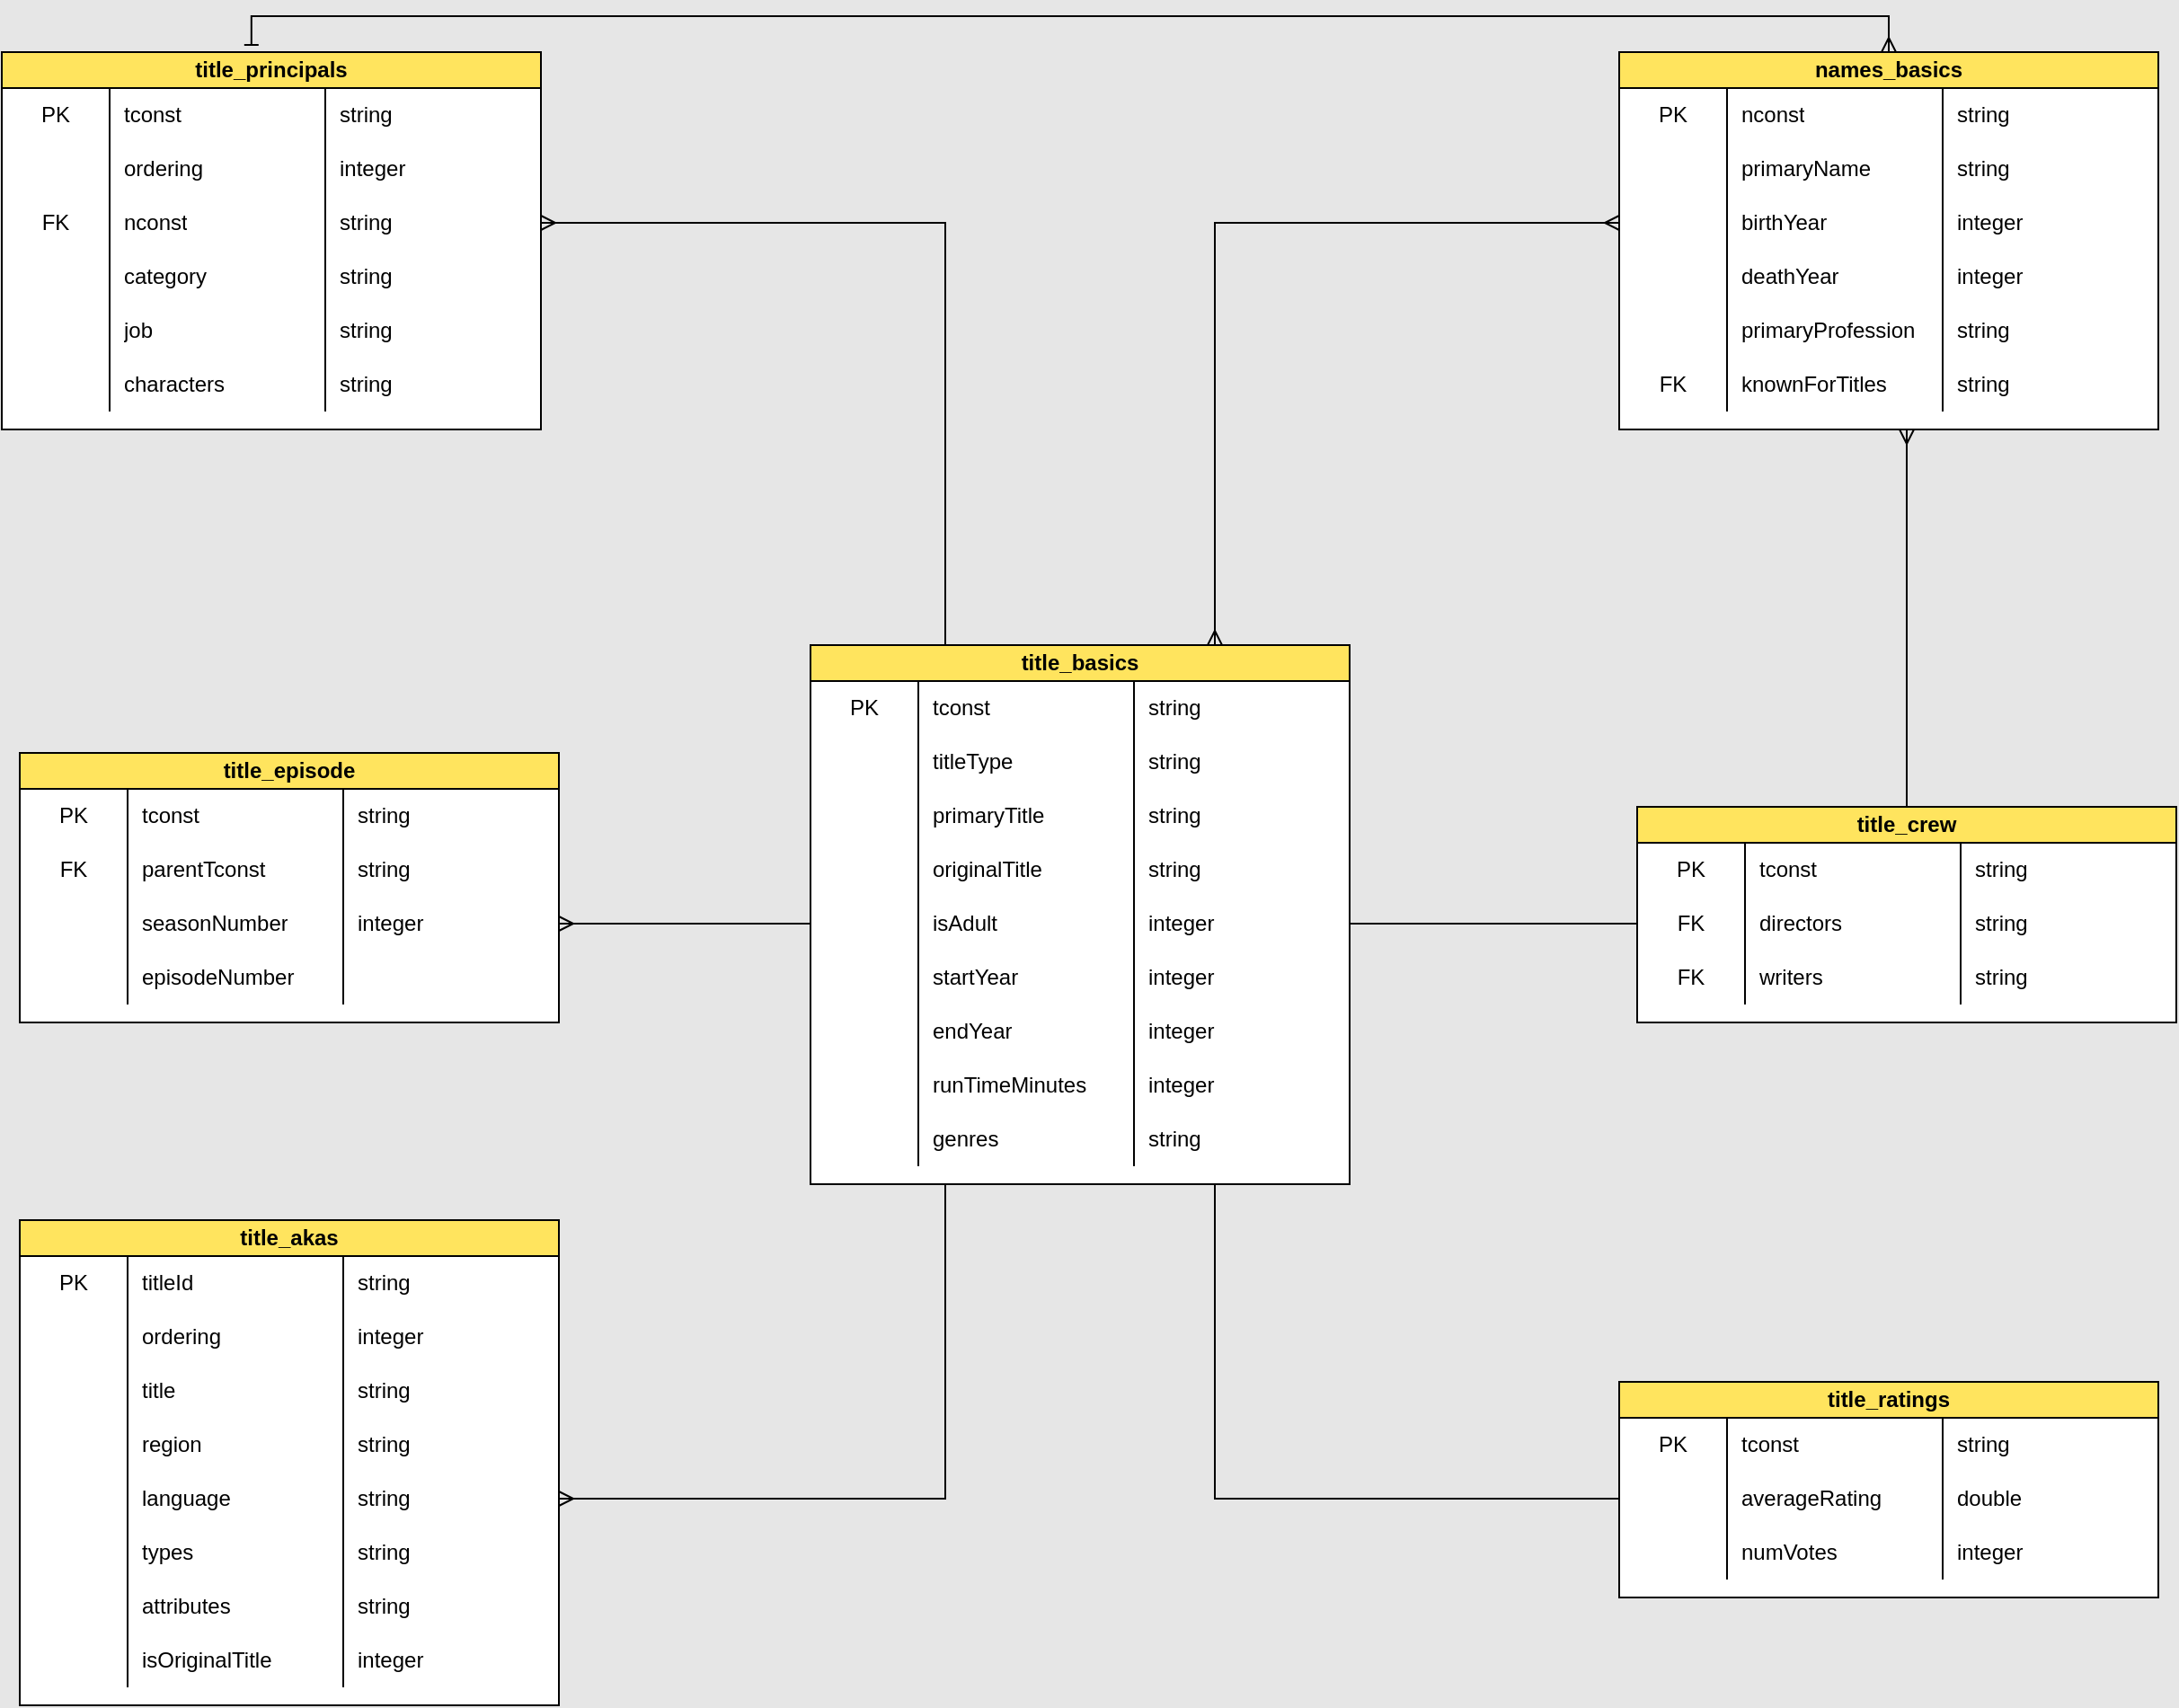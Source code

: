 <mxfile version="21.1.5" type="device">
  <diagram name="raw-imdb-models" id="3pz5_l13RBfTGp7lG62v">
    <mxGraphModel dx="2705" dy="1131" grid="1" gridSize="10" guides="1" tooltips="1" connect="1" arrows="1" fold="1" page="1" pageScale="1" pageWidth="850" pageHeight="1100" background="#E6E6E6" math="0" shadow="0">
      <root>
        <mxCell id="0" />
        <mxCell id="1" parent="0" />
        <mxCell id="miuLS6dzeMhOq6DQjYXv-192" style="edgeStyle=orthogonalEdgeStyle;rounded=0;orthogonalLoop=1;jettySize=auto;html=1;entryX=0.463;entryY=-0.019;entryDx=0;entryDy=0;entryPerimeter=0;exitX=0.5;exitY=0;exitDx=0;exitDy=0;endArrow=baseDash;endFill=0;startArrow=ERmany;startFill=0;" edge="1" parent="1" source="miuLS6dzeMhOq6DQjYXv-1" target="miuLS6dzeMhOq6DQjYXv-142">
          <mxGeometry relative="1" as="geometry">
            <Array as="points">
              <mxPoint x="350" y="50" />
              <mxPoint x="-561" y="50" />
            </Array>
          </mxGeometry>
        </mxCell>
        <mxCell id="miuLS6dzeMhOq6DQjYXv-1" value="names_basics" style="shape=table;startSize=20;container=1;collapsible=1;childLayout=tableLayout;fixedRows=1;rowLines=0;fontStyle=1;align=center;resizeLast=1;html=1;whiteSpace=wrap;strokeColor=#000000;fontColor=#000000;fillColor=#FFE45E;swimlaneFillColor=default;" vertex="1" parent="1">
          <mxGeometry x="200" y="70" width="300" height="210" as="geometry" />
        </mxCell>
        <mxCell id="miuLS6dzeMhOq6DQjYXv-2" value="" style="shape=tableRow;horizontal=0;startSize=0;swimlaneHead=0;swimlaneBody=0;fillColor=none;collapsible=0;dropTarget=0;points=[[0,0.5],[1,0.5]];portConstraint=eastwest;top=0;left=0;right=0;bottom=0;html=1;strokeColor=#FF6392;fontColor=#5AA9E6;" vertex="1" parent="miuLS6dzeMhOq6DQjYXv-1">
          <mxGeometry y="20" width="300" height="30" as="geometry" />
        </mxCell>
        <mxCell id="miuLS6dzeMhOq6DQjYXv-3" value="PK" style="shape=partialRectangle;connectable=0;fillColor=none;top=0;left=0;bottom=0;right=0;fontStyle=0;overflow=hidden;html=1;whiteSpace=wrap;strokeColor=#FF6392;fontColor=#000000;" vertex="1" parent="miuLS6dzeMhOq6DQjYXv-2">
          <mxGeometry width="60" height="30" as="geometry">
            <mxRectangle width="60" height="30" as="alternateBounds" />
          </mxGeometry>
        </mxCell>
        <mxCell id="miuLS6dzeMhOq6DQjYXv-4" value="nconst" style="shape=partialRectangle;connectable=0;fillColor=none;top=0;left=0;bottom=0;right=0;align=left;spacingLeft=6;fontStyle=0;overflow=hidden;html=1;whiteSpace=wrap;strokeColor=#FF6392;fontColor=#000000;" vertex="1" parent="miuLS6dzeMhOq6DQjYXv-2">
          <mxGeometry x="60" width="120" height="30" as="geometry">
            <mxRectangle width="120" height="30" as="alternateBounds" />
          </mxGeometry>
        </mxCell>
        <mxCell id="miuLS6dzeMhOq6DQjYXv-14" value="string" style="shape=partialRectangle;connectable=0;fillColor=none;top=0;left=0;bottom=0;right=0;align=left;spacingLeft=6;fontStyle=0;overflow=hidden;html=1;whiteSpace=wrap;strokeColor=#FF6392;fontColor=#000000;" vertex="1" parent="miuLS6dzeMhOq6DQjYXv-2">
          <mxGeometry x="180" width="120" height="30" as="geometry">
            <mxRectangle width="120" height="30" as="alternateBounds" />
          </mxGeometry>
        </mxCell>
        <mxCell id="miuLS6dzeMhOq6DQjYXv-8" value="" style="shape=tableRow;horizontal=0;startSize=0;swimlaneHead=0;swimlaneBody=0;fillColor=none;collapsible=0;dropTarget=0;points=[[0,0.5],[1,0.5]];portConstraint=eastwest;top=0;left=0;right=0;bottom=0;html=1;strokeColor=#FF6392;fontColor=#5AA9E6;" vertex="1" parent="miuLS6dzeMhOq6DQjYXv-1">
          <mxGeometry y="50" width="300" height="30" as="geometry" />
        </mxCell>
        <mxCell id="miuLS6dzeMhOq6DQjYXv-9" value="" style="shape=partialRectangle;connectable=0;fillColor=none;top=0;left=0;bottom=0;right=0;editable=1;overflow=hidden;html=1;whiteSpace=wrap;strokeColor=#FF6392;fontColor=#000000;fontStyle=0" vertex="1" parent="miuLS6dzeMhOq6DQjYXv-8">
          <mxGeometry width="60" height="30" as="geometry">
            <mxRectangle width="60" height="30" as="alternateBounds" />
          </mxGeometry>
        </mxCell>
        <mxCell id="miuLS6dzeMhOq6DQjYXv-10" value="primaryName" style="shape=partialRectangle;connectable=0;fillColor=none;top=0;left=0;bottom=0;right=0;align=left;spacingLeft=6;overflow=hidden;html=1;whiteSpace=wrap;strokeColor=#FF6392;fontColor=#000000;fontStyle=0" vertex="1" parent="miuLS6dzeMhOq6DQjYXv-8">
          <mxGeometry x="60" width="120" height="30" as="geometry">
            <mxRectangle width="120" height="30" as="alternateBounds" />
          </mxGeometry>
        </mxCell>
        <mxCell id="miuLS6dzeMhOq6DQjYXv-16" value="string" style="shape=partialRectangle;connectable=0;fillColor=none;top=0;left=0;bottom=0;right=0;align=left;spacingLeft=6;overflow=hidden;html=1;whiteSpace=wrap;strokeColor=#FF6392;fontColor=#000000;fontStyle=0" vertex="1" parent="miuLS6dzeMhOq6DQjYXv-8">
          <mxGeometry x="180" width="120" height="30" as="geometry">
            <mxRectangle width="120" height="30" as="alternateBounds" />
          </mxGeometry>
        </mxCell>
        <mxCell id="miuLS6dzeMhOq6DQjYXv-11" value="" style="shape=tableRow;horizontal=0;startSize=0;swimlaneHead=0;swimlaneBody=0;fillColor=none;collapsible=0;dropTarget=0;points=[[0,0.5],[1,0.5]];portConstraint=eastwest;top=0;left=0;right=0;bottom=0;html=1;strokeColor=#FF6392;fontColor=#5AA9E6;" vertex="1" parent="miuLS6dzeMhOq6DQjYXv-1">
          <mxGeometry y="80" width="300" height="30" as="geometry" />
        </mxCell>
        <mxCell id="miuLS6dzeMhOq6DQjYXv-12" value="" style="shape=partialRectangle;connectable=0;fillColor=none;top=0;left=0;bottom=0;right=0;editable=1;overflow=hidden;html=1;whiteSpace=wrap;strokeColor=#FF6392;fontColor=#000000;fontStyle=0" vertex="1" parent="miuLS6dzeMhOq6DQjYXv-11">
          <mxGeometry width="60" height="30" as="geometry">
            <mxRectangle width="60" height="30" as="alternateBounds" />
          </mxGeometry>
        </mxCell>
        <mxCell id="miuLS6dzeMhOq6DQjYXv-13" value="birthYear" style="shape=partialRectangle;connectable=0;fillColor=none;top=0;left=0;bottom=0;right=0;align=left;spacingLeft=6;overflow=hidden;html=1;whiteSpace=wrap;strokeColor=#FF6392;fontColor=#000000;fontStyle=0" vertex="1" parent="miuLS6dzeMhOq6DQjYXv-11">
          <mxGeometry x="60" width="120" height="30" as="geometry">
            <mxRectangle width="120" height="30" as="alternateBounds" />
          </mxGeometry>
        </mxCell>
        <mxCell id="miuLS6dzeMhOq6DQjYXv-17" value="integer" style="shape=partialRectangle;connectable=0;fillColor=none;top=0;left=0;bottom=0;right=0;align=left;spacingLeft=6;overflow=hidden;html=1;whiteSpace=wrap;strokeColor=#FF6392;fontColor=#000000;fontStyle=0" vertex="1" parent="miuLS6dzeMhOq6DQjYXv-11">
          <mxGeometry x="180" width="120" height="30" as="geometry">
            <mxRectangle width="120" height="30" as="alternateBounds" />
          </mxGeometry>
        </mxCell>
        <mxCell id="miuLS6dzeMhOq6DQjYXv-18" style="shape=tableRow;horizontal=0;startSize=0;swimlaneHead=0;swimlaneBody=0;fillColor=none;collapsible=0;dropTarget=0;points=[[0,0.5],[1,0.5]];portConstraint=eastwest;top=0;left=0;right=0;bottom=0;html=1;strokeColor=#FF6392;fontColor=#5AA9E6;" vertex="1" parent="miuLS6dzeMhOq6DQjYXv-1">
          <mxGeometry y="110" width="300" height="30" as="geometry" />
        </mxCell>
        <mxCell id="miuLS6dzeMhOq6DQjYXv-19" style="shape=partialRectangle;connectable=0;fillColor=none;top=0;left=0;bottom=0;right=0;editable=1;overflow=hidden;html=1;whiteSpace=wrap;strokeColor=#FF6392;fontColor=#000000;fontStyle=0" vertex="1" parent="miuLS6dzeMhOq6DQjYXv-18">
          <mxGeometry width="60" height="30" as="geometry">
            <mxRectangle width="60" height="30" as="alternateBounds" />
          </mxGeometry>
        </mxCell>
        <mxCell id="miuLS6dzeMhOq6DQjYXv-20" value="deathYear" style="shape=partialRectangle;connectable=0;fillColor=none;top=0;left=0;bottom=0;right=0;align=left;spacingLeft=6;overflow=hidden;html=1;whiteSpace=wrap;strokeColor=#FF6392;fontColor=#000000;fontStyle=0" vertex="1" parent="miuLS6dzeMhOq6DQjYXv-18">
          <mxGeometry x="60" width="120" height="30" as="geometry">
            <mxRectangle width="120" height="30" as="alternateBounds" />
          </mxGeometry>
        </mxCell>
        <mxCell id="miuLS6dzeMhOq6DQjYXv-21" value="integer" style="shape=partialRectangle;connectable=0;fillColor=none;top=0;left=0;bottom=0;right=0;align=left;spacingLeft=6;overflow=hidden;html=1;whiteSpace=wrap;strokeColor=#FF6392;fontColor=#000000;fontStyle=0" vertex="1" parent="miuLS6dzeMhOq6DQjYXv-18">
          <mxGeometry x="180" width="120" height="30" as="geometry">
            <mxRectangle width="120" height="30" as="alternateBounds" />
          </mxGeometry>
        </mxCell>
        <mxCell id="miuLS6dzeMhOq6DQjYXv-22" style="shape=tableRow;horizontal=0;startSize=0;swimlaneHead=0;swimlaneBody=0;fillColor=none;collapsible=0;dropTarget=0;points=[[0,0.5],[1,0.5]];portConstraint=eastwest;top=0;left=0;right=0;bottom=0;html=1;strokeColor=#FF6392;fontColor=#5AA9E6;" vertex="1" parent="miuLS6dzeMhOq6DQjYXv-1">
          <mxGeometry y="140" width="300" height="30" as="geometry" />
        </mxCell>
        <mxCell id="miuLS6dzeMhOq6DQjYXv-23" value="" style="shape=partialRectangle;connectable=0;fillColor=none;top=0;left=0;bottom=0;right=0;editable=1;overflow=hidden;html=1;whiteSpace=wrap;strokeColor=#FF6392;fontColor=#000000;fontStyle=0" vertex="1" parent="miuLS6dzeMhOq6DQjYXv-22">
          <mxGeometry width="60" height="30" as="geometry">
            <mxRectangle width="60" height="30" as="alternateBounds" />
          </mxGeometry>
        </mxCell>
        <mxCell id="miuLS6dzeMhOq6DQjYXv-24" value="primaryProfession" style="shape=partialRectangle;connectable=0;fillColor=none;top=0;left=0;bottom=0;right=0;align=left;spacingLeft=6;overflow=hidden;html=1;whiteSpace=wrap;strokeColor=#FF6392;fontColor=#000000;fontStyle=0" vertex="1" parent="miuLS6dzeMhOq6DQjYXv-22">
          <mxGeometry x="60" width="120" height="30" as="geometry">
            <mxRectangle width="120" height="30" as="alternateBounds" />
          </mxGeometry>
        </mxCell>
        <mxCell id="miuLS6dzeMhOq6DQjYXv-25" value="string" style="shape=partialRectangle;connectable=0;fillColor=none;top=0;left=0;bottom=0;right=0;align=left;spacingLeft=6;overflow=hidden;html=1;whiteSpace=wrap;strokeColor=#FF6392;fontColor=#000000;fontStyle=0" vertex="1" parent="miuLS6dzeMhOq6DQjYXv-22">
          <mxGeometry x="180" width="120" height="30" as="geometry">
            <mxRectangle width="120" height="30" as="alternateBounds" />
          </mxGeometry>
        </mxCell>
        <mxCell id="miuLS6dzeMhOq6DQjYXv-26" style="shape=tableRow;horizontal=0;startSize=0;swimlaneHead=0;swimlaneBody=0;fillColor=none;collapsible=0;dropTarget=0;points=[[0,0.5],[1,0.5]];portConstraint=eastwest;top=0;left=0;right=0;bottom=0;html=1;strokeColor=#FF6392;fontColor=#5AA9E6;" vertex="1" parent="miuLS6dzeMhOq6DQjYXv-1">
          <mxGeometry y="170" width="300" height="30" as="geometry" />
        </mxCell>
        <mxCell id="miuLS6dzeMhOq6DQjYXv-27" value="FK" style="shape=partialRectangle;connectable=0;fillColor=none;top=0;left=0;bottom=0;right=0;editable=1;overflow=hidden;html=1;whiteSpace=wrap;strokeColor=#FF6392;fontColor=#000000;fontStyle=0" vertex="1" parent="miuLS6dzeMhOq6DQjYXv-26">
          <mxGeometry width="60" height="30" as="geometry">
            <mxRectangle width="60" height="30" as="alternateBounds" />
          </mxGeometry>
        </mxCell>
        <mxCell id="miuLS6dzeMhOq6DQjYXv-28" value="knownForTitles" style="shape=partialRectangle;connectable=0;fillColor=none;top=0;left=0;bottom=0;right=0;align=left;spacingLeft=6;overflow=hidden;html=1;whiteSpace=wrap;strokeColor=#FF6392;fontColor=#000000;fontStyle=0" vertex="1" parent="miuLS6dzeMhOq6DQjYXv-26">
          <mxGeometry x="60" width="120" height="30" as="geometry">
            <mxRectangle width="120" height="30" as="alternateBounds" />
          </mxGeometry>
        </mxCell>
        <mxCell id="miuLS6dzeMhOq6DQjYXv-29" value="string" style="shape=partialRectangle;connectable=0;fillColor=none;top=0;left=0;bottom=0;right=0;align=left;spacingLeft=6;overflow=hidden;html=1;whiteSpace=wrap;strokeColor=#FF6392;fontColor=#000000;fontStyle=0" vertex="1" parent="miuLS6dzeMhOq6DQjYXv-26">
          <mxGeometry x="180" width="120" height="30" as="geometry">
            <mxRectangle width="120" height="30" as="alternateBounds" />
          </mxGeometry>
        </mxCell>
        <mxCell id="miuLS6dzeMhOq6DQjYXv-30" value="title_akas" style="shape=table;startSize=20;container=1;collapsible=1;childLayout=tableLayout;fixedRows=1;rowLines=0;fontStyle=1;align=center;resizeLast=1;html=1;whiteSpace=wrap;strokeColor=#000000;fontColor=#000000;fillColor=#FFE45E;swimlaneFillColor=default;" vertex="1" parent="1">
          <mxGeometry x="-690" y="720" width="300" height="270" as="geometry" />
        </mxCell>
        <mxCell id="miuLS6dzeMhOq6DQjYXv-31" value="" style="shape=tableRow;horizontal=0;startSize=0;swimlaneHead=0;swimlaneBody=0;fillColor=none;collapsible=0;dropTarget=0;points=[[0,0.5],[1,0.5]];portConstraint=eastwest;top=0;left=0;right=0;bottom=0;html=1;strokeColor=#FF6392;fontColor=#5AA9E6;" vertex="1" parent="miuLS6dzeMhOq6DQjYXv-30">
          <mxGeometry y="20" width="300" height="30" as="geometry" />
        </mxCell>
        <mxCell id="miuLS6dzeMhOq6DQjYXv-32" value="PK" style="shape=partialRectangle;connectable=0;fillColor=none;top=0;left=0;bottom=0;right=0;fontStyle=0;overflow=hidden;html=1;whiteSpace=wrap;strokeColor=#FF6392;fontColor=#000000;" vertex="1" parent="miuLS6dzeMhOq6DQjYXv-31">
          <mxGeometry width="60" height="30" as="geometry">
            <mxRectangle width="60" height="30" as="alternateBounds" />
          </mxGeometry>
        </mxCell>
        <mxCell id="miuLS6dzeMhOq6DQjYXv-33" value="titleId" style="shape=partialRectangle;connectable=0;fillColor=none;top=0;left=0;bottom=0;right=0;align=left;spacingLeft=6;fontStyle=0;overflow=hidden;html=1;whiteSpace=wrap;strokeColor=#FF6392;fontColor=#000000;" vertex="1" parent="miuLS6dzeMhOq6DQjYXv-31">
          <mxGeometry x="60" width="120" height="30" as="geometry">
            <mxRectangle width="120" height="30" as="alternateBounds" />
          </mxGeometry>
        </mxCell>
        <mxCell id="miuLS6dzeMhOq6DQjYXv-34" value="string" style="shape=partialRectangle;connectable=0;fillColor=none;top=0;left=0;bottom=0;right=0;align=left;spacingLeft=6;fontStyle=0;overflow=hidden;html=1;whiteSpace=wrap;strokeColor=#FF6392;fontColor=#000000;" vertex="1" parent="miuLS6dzeMhOq6DQjYXv-31">
          <mxGeometry x="180" width="120" height="30" as="geometry">
            <mxRectangle width="120" height="30" as="alternateBounds" />
          </mxGeometry>
        </mxCell>
        <mxCell id="miuLS6dzeMhOq6DQjYXv-35" value="" style="shape=tableRow;horizontal=0;startSize=0;swimlaneHead=0;swimlaneBody=0;fillColor=none;collapsible=0;dropTarget=0;points=[[0,0.5],[1,0.5]];portConstraint=eastwest;top=0;left=0;right=0;bottom=0;html=1;strokeColor=#FF6392;fontColor=#5AA9E6;" vertex="1" parent="miuLS6dzeMhOq6DQjYXv-30">
          <mxGeometry y="50" width="300" height="30" as="geometry" />
        </mxCell>
        <mxCell id="miuLS6dzeMhOq6DQjYXv-36" value="" style="shape=partialRectangle;connectable=0;fillColor=none;top=0;left=0;bottom=0;right=0;editable=1;overflow=hidden;html=1;whiteSpace=wrap;strokeColor=#FF6392;fontColor=#000000;fontStyle=0" vertex="1" parent="miuLS6dzeMhOq6DQjYXv-35">
          <mxGeometry width="60" height="30" as="geometry">
            <mxRectangle width="60" height="30" as="alternateBounds" />
          </mxGeometry>
        </mxCell>
        <mxCell id="miuLS6dzeMhOq6DQjYXv-37" value="ordering" style="shape=partialRectangle;connectable=0;fillColor=none;top=0;left=0;bottom=0;right=0;align=left;spacingLeft=6;overflow=hidden;html=1;whiteSpace=wrap;strokeColor=#FF6392;fontColor=#000000;fontStyle=0" vertex="1" parent="miuLS6dzeMhOq6DQjYXv-35">
          <mxGeometry x="60" width="120" height="30" as="geometry">
            <mxRectangle width="120" height="30" as="alternateBounds" />
          </mxGeometry>
        </mxCell>
        <mxCell id="miuLS6dzeMhOq6DQjYXv-38" value="integer" style="shape=partialRectangle;connectable=0;fillColor=none;top=0;left=0;bottom=0;right=0;align=left;spacingLeft=6;overflow=hidden;html=1;whiteSpace=wrap;strokeColor=#FF6392;fontColor=#000000;fontStyle=0" vertex="1" parent="miuLS6dzeMhOq6DQjYXv-35">
          <mxGeometry x="180" width="120" height="30" as="geometry">
            <mxRectangle width="120" height="30" as="alternateBounds" />
          </mxGeometry>
        </mxCell>
        <mxCell id="miuLS6dzeMhOq6DQjYXv-39" value="" style="shape=tableRow;horizontal=0;startSize=0;swimlaneHead=0;swimlaneBody=0;fillColor=none;collapsible=0;dropTarget=0;points=[[0,0.5],[1,0.5]];portConstraint=eastwest;top=0;left=0;right=0;bottom=0;html=1;strokeColor=#FF6392;fontColor=#5AA9E6;" vertex="1" parent="miuLS6dzeMhOq6DQjYXv-30">
          <mxGeometry y="80" width="300" height="30" as="geometry" />
        </mxCell>
        <mxCell id="miuLS6dzeMhOq6DQjYXv-40" value="" style="shape=partialRectangle;connectable=0;fillColor=none;top=0;left=0;bottom=0;right=0;editable=1;overflow=hidden;html=1;whiteSpace=wrap;strokeColor=#FF6392;fontColor=#000000;fontStyle=0" vertex="1" parent="miuLS6dzeMhOq6DQjYXv-39">
          <mxGeometry width="60" height="30" as="geometry">
            <mxRectangle width="60" height="30" as="alternateBounds" />
          </mxGeometry>
        </mxCell>
        <mxCell id="miuLS6dzeMhOq6DQjYXv-41" value="title" style="shape=partialRectangle;connectable=0;fillColor=none;top=0;left=0;bottom=0;right=0;align=left;spacingLeft=6;overflow=hidden;html=1;whiteSpace=wrap;strokeColor=#FF6392;fontColor=#000000;fontStyle=0" vertex="1" parent="miuLS6dzeMhOq6DQjYXv-39">
          <mxGeometry x="60" width="120" height="30" as="geometry">
            <mxRectangle width="120" height="30" as="alternateBounds" />
          </mxGeometry>
        </mxCell>
        <mxCell id="miuLS6dzeMhOq6DQjYXv-42" value="string" style="shape=partialRectangle;connectable=0;fillColor=none;top=0;left=0;bottom=0;right=0;align=left;spacingLeft=6;overflow=hidden;html=1;whiteSpace=wrap;strokeColor=#FF6392;fontColor=#000000;fontStyle=0" vertex="1" parent="miuLS6dzeMhOq6DQjYXv-39">
          <mxGeometry x="180" width="120" height="30" as="geometry">
            <mxRectangle width="120" height="30" as="alternateBounds" />
          </mxGeometry>
        </mxCell>
        <mxCell id="miuLS6dzeMhOq6DQjYXv-43" style="shape=tableRow;horizontal=0;startSize=0;swimlaneHead=0;swimlaneBody=0;fillColor=none;collapsible=0;dropTarget=0;points=[[0,0.5],[1,0.5]];portConstraint=eastwest;top=0;left=0;right=0;bottom=0;html=1;strokeColor=#FF6392;fontColor=#5AA9E6;" vertex="1" parent="miuLS6dzeMhOq6DQjYXv-30">
          <mxGeometry y="110" width="300" height="30" as="geometry" />
        </mxCell>
        <mxCell id="miuLS6dzeMhOq6DQjYXv-44" style="shape=partialRectangle;connectable=0;fillColor=none;top=0;left=0;bottom=0;right=0;editable=1;overflow=hidden;html=1;whiteSpace=wrap;strokeColor=#FF6392;fontColor=#000000;fontStyle=0" vertex="1" parent="miuLS6dzeMhOq6DQjYXv-43">
          <mxGeometry width="60" height="30" as="geometry">
            <mxRectangle width="60" height="30" as="alternateBounds" />
          </mxGeometry>
        </mxCell>
        <mxCell id="miuLS6dzeMhOq6DQjYXv-45" value="region" style="shape=partialRectangle;connectable=0;fillColor=none;top=0;left=0;bottom=0;right=0;align=left;spacingLeft=6;overflow=hidden;html=1;whiteSpace=wrap;strokeColor=#FF6392;fontColor=#000000;fontStyle=0" vertex="1" parent="miuLS6dzeMhOq6DQjYXv-43">
          <mxGeometry x="60" width="120" height="30" as="geometry">
            <mxRectangle width="120" height="30" as="alternateBounds" />
          </mxGeometry>
        </mxCell>
        <mxCell id="miuLS6dzeMhOq6DQjYXv-46" value="string" style="shape=partialRectangle;connectable=0;fillColor=none;top=0;left=0;bottom=0;right=0;align=left;spacingLeft=6;overflow=hidden;html=1;whiteSpace=wrap;strokeColor=#FF6392;fontColor=#000000;fontStyle=0" vertex="1" parent="miuLS6dzeMhOq6DQjYXv-43">
          <mxGeometry x="180" width="120" height="30" as="geometry">
            <mxRectangle width="120" height="30" as="alternateBounds" />
          </mxGeometry>
        </mxCell>
        <mxCell id="miuLS6dzeMhOq6DQjYXv-47" style="shape=tableRow;horizontal=0;startSize=0;swimlaneHead=0;swimlaneBody=0;fillColor=none;collapsible=0;dropTarget=0;points=[[0,0.5],[1,0.5]];portConstraint=eastwest;top=0;left=0;right=0;bottom=0;html=1;strokeColor=#FF6392;fontColor=#5AA9E6;" vertex="1" parent="miuLS6dzeMhOq6DQjYXv-30">
          <mxGeometry y="140" width="300" height="30" as="geometry" />
        </mxCell>
        <mxCell id="miuLS6dzeMhOq6DQjYXv-48" value="" style="shape=partialRectangle;connectable=0;fillColor=none;top=0;left=0;bottom=0;right=0;editable=1;overflow=hidden;html=1;whiteSpace=wrap;strokeColor=#FF6392;fontColor=#000000;fontStyle=0" vertex="1" parent="miuLS6dzeMhOq6DQjYXv-47">
          <mxGeometry width="60" height="30" as="geometry">
            <mxRectangle width="60" height="30" as="alternateBounds" />
          </mxGeometry>
        </mxCell>
        <mxCell id="miuLS6dzeMhOq6DQjYXv-49" value="language" style="shape=partialRectangle;connectable=0;fillColor=none;top=0;left=0;bottom=0;right=0;align=left;spacingLeft=6;overflow=hidden;html=1;whiteSpace=wrap;strokeColor=#FF6392;fontColor=#000000;fontStyle=0" vertex="1" parent="miuLS6dzeMhOq6DQjYXv-47">
          <mxGeometry x="60" width="120" height="30" as="geometry">
            <mxRectangle width="120" height="30" as="alternateBounds" />
          </mxGeometry>
        </mxCell>
        <mxCell id="miuLS6dzeMhOq6DQjYXv-50" value="string" style="shape=partialRectangle;connectable=0;fillColor=none;top=0;left=0;bottom=0;right=0;align=left;spacingLeft=6;overflow=hidden;html=1;whiteSpace=wrap;strokeColor=#FF6392;fontColor=#000000;fontStyle=0" vertex="1" parent="miuLS6dzeMhOq6DQjYXv-47">
          <mxGeometry x="180" width="120" height="30" as="geometry">
            <mxRectangle width="120" height="30" as="alternateBounds" />
          </mxGeometry>
        </mxCell>
        <mxCell id="miuLS6dzeMhOq6DQjYXv-51" style="shape=tableRow;horizontal=0;startSize=0;swimlaneHead=0;swimlaneBody=0;fillColor=none;collapsible=0;dropTarget=0;points=[[0,0.5],[1,0.5]];portConstraint=eastwest;top=0;left=0;right=0;bottom=0;html=1;strokeColor=#FF6392;fontColor=#5AA9E6;" vertex="1" parent="miuLS6dzeMhOq6DQjYXv-30">
          <mxGeometry y="170" width="300" height="30" as="geometry" />
        </mxCell>
        <mxCell id="miuLS6dzeMhOq6DQjYXv-52" value="" style="shape=partialRectangle;connectable=0;fillColor=none;top=0;left=0;bottom=0;right=0;editable=1;overflow=hidden;html=1;whiteSpace=wrap;strokeColor=#FF6392;fontColor=#000000;fontStyle=0" vertex="1" parent="miuLS6dzeMhOq6DQjYXv-51">
          <mxGeometry width="60" height="30" as="geometry">
            <mxRectangle width="60" height="30" as="alternateBounds" />
          </mxGeometry>
        </mxCell>
        <mxCell id="miuLS6dzeMhOq6DQjYXv-53" value="types" style="shape=partialRectangle;connectable=0;fillColor=none;top=0;left=0;bottom=0;right=0;align=left;spacingLeft=6;overflow=hidden;html=1;whiteSpace=wrap;strokeColor=#FF6392;fontColor=#000000;fontStyle=0" vertex="1" parent="miuLS6dzeMhOq6DQjYXv-51">
          <mxGeometry x="60" width="120" height="30" as="geometry">
            <mxRectangle width="120" height="30" as="alternateBounds" />
          </mxGeometry>
        </mxCell>
        <mxCell id="miuLS6dzeMhOq6DQjYXv-54" value="string" style="shape=partialRectangle;connectable=0;fillColor=none;top=0;left=0;bottom=0;right=0;align=left;spacingLeft=6;overflow=hidden;html=1;whiteSpace=wrap;strokeColor=#FF6392;fontColor=#000000;fontStyle=0" vertex="1" parent="miuLS6dzeMhOq6DQjYXv-51">
          <mxGeometry x="180" width="120" height="30" as="geometry">
            <mxRectangle width="120" height="30" as="alternateBounds" />
          </mxGeometry>
        </mxCell>
        <mxCell id="miuLS6dzeMhOq6DQjYXv-59" style="shape=tableRow;horizontal=0;startSize=0;swimlaneHead=0;swimlaneBody=0;fillColor=none;collapsible=0;dropTarget=0;points=[[0,0.5],[1,0.5]];portConstraint=eastwest;top=0;left=0;right=0;bottom=0;html=1;strokeColor=#FF6392;fontColor=#5AA9E6;" vertex="1" parent="miuLS6dzeMhOq6DQjYXv-30">
          <mxGeometry y="200" width="300" height="30" as="geometry" />
        </mxCell>
        <mxCell id="miuLS6dzeMhOq6DQjYXv-60" style="shape=partialRectangle;connectable=0;fillColor=none;top=0;left=0;bottom=0;right=0;editable=1;overflow=hidden;html=1;whiteSpace=wrap;strokeColor=#FF6392;fontColor=#000000;fontStyle=0" vertex="1" parent="miuLS6dzeMhOq6DQjYXv-59">
          <mxGeometry width="60" height="30" as="geometry">
            <mxRectangle width="60" height="30" as="alternateBounds" />
          </mxGeometry>
        </mxCell>
        <mxCell id="miuLS6dzeMhOq6DQjYXv-61" value="attributes" style="shape=partialRectangle;connectable=0;fillColor=none;top=0;left=0;bottom=0;right=0;align=left;spacingLeft=6;overflow=hidden;html=1;whiteSpace=wrap;strokeColor=#FF6392;fontColor=#000000;fontStyle=0" vertex="1" parent="miuLS6dzeMhOq6DQjYXv-59">
          <mxGeometry x="60" width="120" height="30" as="geometry">
            <mxRectangle width="120" height="30" as="alternateBounds" />
          </mxGeometry>
        </mxCell>
        <mxCell id="miuLS6dzeMhOq6DQjYXv-62" value="string" style="shape=partialRectangle;connectable=0;fillColor=none;top=0;left=0;bottom=0;right=0;align=left;spacingLeft=6;overflow=hidden;html=1;whiteSpace=wrap;strokeColor=#FF6392;fontColor=#000000;fontStyle=0" vertex="1" parent="miuLS6dzeMhOq6DQjYXv-59">
          <mxGeometry x="180" width="120" height="30" as="geometry">
            <mxRectangle width="120" height="30" as="alternateBounds" />
          </mxGeometry>
        </mxCell>
        <mxCell id="miuLS6dzeMhOq6DQjYXv-55" style="shape=tableRow;horizontal=0;startSize=0;swimlaneHead=0;swimlaneBody=0;fillColor=none;collapsible=0;dropTarget=0;points=[[0,0.5],[1,0.5]];portConstraint=eastwest;top=0;left=0;right=0;bottom=0;html=1;strokeColor=#FF6392;fontColor=#5AA9E6;" vertex="1" parent="miuLS6dzeMhOq6DQjYXv-30">
          <mxGeometry y="230" width="300" height="30" as="geometry" />
        </mxCell>
        <mxCell id="miuLS6dzeMhOq6DQjYXv-56" style="shape=partialRectangle;connectable=0;fillColor=none;top=0;left=0;bottom=0;right=0;editable=1;overflow=hidden;html=1;whiteSpace=wrap;strokeColor=#FF6392;fontColor=#000000;fontStyle=0" vertex="1" parent="miuLS6dzeMhOq6DQjYXv-55">
          <mxGeometry width="60" height="30" as="geometry">
            <mxRectangle width="60" height="30" as="alternateBounds" />
          </mxGeometry>
        </mxCell>
        <mxCell id="miuLS6dzeMhOq6DQjYXv-57" value="isOriginalTitle" style="shape=partialRectangle;connectable=0;fillColor=none;top=0;left=0;bottom=0;right=0;align=left;spacingLeft=6;overflow=hidden;html=1;whiteSpace=wrap;strokeColor=#FF6392;fontColor=#000000;fontStyle=0" vertex="1" parent="miuLS6dzeMhOq6DQjYXv-55">
          <mxGeometry x="60" width="120" height="30" as="geometry">
            <mxRectangle width="120" height="30" as="alternateBounds" />
          </mxGeometry>
        </mxCell>
        <mxCell id="miuLS6dzeMhOq6DQjYXv-58" value="integer" style="shape=partialRectangle;connectable=0;fillColor=none;top=0;left=0;bottom=0;right=0;align=left;spacingLeft=6;overflow=hidden;html=1;whiteSpace=wrap;strokeColor=#FF6392;fontColor=#000000;fontStyle=0" vertex="1" parent="miuLS6dzeMhOq6DQjYXv-55">
          <mxGeometry x="180" width="120" height="30" as="geometry">
            <mxRectangle width="120" height="30" as="alternateBounds" />
          </mxGeometry>
        </mxCell>
        <mxCell id="miuLS6dzeMhOq6DQjYXv-182" style="edgeStyle=orthogonalEdgeStyle;rounded=0;orthogonalLoop=1;jettySize=auto;html=1;endArrow=ERmany;endFill=0;exitX=0.75;exitY=0;exitDx=0;exitDy=0;startArrow=ERmany;startFill=0;" edge="1" parent="1" source="miuLS6dzeMhOq6DQjYXv-63" target="miuLS6dzeMhOq6DQjYXv-11">
          <mxGeometry relative="1" as="geometry" />
        </mxCell>
        <mxCell id="miuLS6dzeMhOq6DQjYXv-185" style="edgeStyle=orthogonalEdgeStyle;rounded=0;orthogonalLoop=1;jettySize=auto;html=1;entryX=0;entryY=0.5;entryDx=0;entryDy=0;endArrow=baseDash;endFill=0;exitX=0.75;exitY=1;exitDx=0;exitDy=0;" edge="1" parent="1" source="miuLS6dzeMhOq6DQjYXv-63" target="miuLS6dzeMhOq6DQjYXv-174">
          <mxGeometry relative="1" as="geometry" />
        </mxCell>
        <mxCell id="miuLS6dzeMhOq6DQjYXv-188" style="edgeStyle=orthogonalEdgeStyle;rounded=0;orthogonalLoop=1;jettySize=auto;html=1;entryX=1;entryY=0.5;entryDx=0;entryDy=0;endArrow=ERmany;endFill=0;exitX=0.25;exitY=0;exitDx=0;exitDy=0;" edge="1" parent="1" source="miuLS6dzeMhOq6DQjYXv-63" target="miuLS6dzeMhOq6DQjYXv-151">
          <mxGeometry relative="1" as="geometry" />
        </mxCell>
        <mxCell id="miuLS6dzeMhOq6DQjYXv-190" style="edgeStyle=orthogonalEdgeStyle;rounded=0;orthogonalLoop=1;jettySize=auto;html=1;entryX=1;entryY=0.5;entryDx=0;entryDy=0;endArrow=ERmany;endFill=0;exitX=0.25;exitY=1;exitDx=0;exitDy=0;" edge="1" parent="1" source="miuLS6dzeMhOq6DQjYXv-63" target="miuLS6dzeMhOq6DQjYXv-47">
          <mxGeometry relative="1" as="geometry" />
        </mxCell>
        <mxCell id="miuLS6dzeMhOq6DQjYXv-63" value="title_basics" style="shape=table;startSize=20;container=1;collapsible=1;childLayout=tableLayout;fixedRows=1;rowLines=0;fontStyle=1;align=center;resizeLast=1;html=1;whiteSpace=wrap;strokeColor=#000000;fontColor=#000000;fillColor=#FFE45E;swimlaneFillColor=default;" vertex="1" parent="1">
          <mxGeometry x="-250" y="400" width="300" height="300" as="geometry" />
        </mxCell>
        <mxCell id="miuLS6dzeMhOq6DQjYXv-64" value="" style="shape=tableRow;horizontal=0;startSize=0;swimlaneHead=0;swimlaneBody=0;fillColor=none;collapsible=0;dropTarget=0;points=[[0,0.5],[1,0.5]];portConstraint=eastwest;top=0;left=0;right=0;bottom=0;html=1;strokeColor=#FF6392;fontColor=#5AA9E6;" vertex="1" parent="miuLS6dzeMhOq6DQjYXv-63">
          <mxGeometry y="20" width="300" height="30" as="geometry" />
        </mxCell>
        <mxCell id="miuLS6dzeMhOq6DQjYXv-65" value="PK" style="shape=partialRectangle;connectable=0;fillColor=none;top=0;left=0;bottom=0;right=0;fontStyle=0;overflow=hidden;html=1;whiteSpace=wrap;strokeColor=#FF6392;fontColor=#000000;" vertex="1" parent="miuLS6dzeMhOq6DQjYXv-64">
          <mxGeometry width="60" height="30" as="geometry">
            <mxRectangle width="60" height="30" as="alternateBounds" />
          </mxGeometry>
        </mxCell>
        <mxCell id="miuLS6dzeMhOq6DQjYXv-66" value="tconst" style="shape=partialRectangle;connectable=0;fillColor=none;top=0;left=0;bottom=0;right=0;align=left;spacingLeft=6;fontStyle=0;overflow=hidden;html=1;whiteSpace=wrap;strokeColor=#FF6392;fontColor=#000000;" vertex="1" parent="miuLS6dzeMhOq6DQjYXv-64">
          <mxGeometry x="60" width="120" height="30" as="geometry">
            <mxRectangle width="120" height="30" as="alternateBounds" />
          </mxGeometry>
        </mxCell>
        <mxCell id="miuLS6dzeMhOq6DQjYXv-67" value="string" style="shape=partialRectangle;connectable=0;fillColor=none;top=0;left=0;bottom=0;right=0;align=left;spacingLeft=6;fontStyle=0;overflow=hidden;html=1;whiteSpace=wrap;strokeColor=#FF6392;fontColor=#000000;" vertex="1" parent="miuLS6dzeMhOq6DQjYXv-64">
          <mxGeometry x="180" width="120" height="30" as="geometry">
            <mxRectangle width="120" height="30" as="alternateBounds" />
          </mxGeometry>
        </mxCell>
        <mxCell id="miuLS6dzeMhOq6DQjYXv-68" value="" style="shape=tableRow;horizontal=0;startSize=0;swimlaneHead=0;swimlaneBody=0;fillColor=none;collapsible=0;dropTarget=0;points=[[0,0.5],[1,0.5]];portConstraint=eastwest;top=0;left=0;right=0;bottom=0;html=1;strokeColor=#FF6392;fontColor=#5AA9E6;" vertex="1" parent="miuLS6dzeMhOq6DQjYXv-63">
          <mxGeometry y="50" width="300" height="30" as="geometry" />
        </mxCell>
        <mxCell id="miuLS6dzeMhOq6DQjYXv-69" value="" style="shape=partialRectangle;connectable=0;fillColor=none;top=0;left=0;bottom=0;right=0;editable=1;overflow=hidden;html=1;whiteSpace=wrap;strokeColor=#FF6392;fontColor=#000000;fontStyle=0" vertex="1" parent="miuLS6dzeMhOq6DQjYXv-68">
          <mxGeometry width="60" height="30" as="geometry">
            <mxRectangle width="60" height="30" as="alternateBounds" />
          </mxGeometry>
        </mxCell>
        <mxCell id="miuLS6dzeMhOq6DQjYXv-70" value="titleType" style="shape=partialRectangle;connectable=0;fillColor=none;top=0;left=0;bottom=0;right=0;align=left;spacingLeft=6;overflow=hidden;html=1;whiteSpace=wrap;strokeColor=#FF6392;fontColor=#000000;fontStyle=0" vertex="1" parent="miuLS6dzeMhOq6DQjYXv-68">
          <mxGeometry x="60" width="120" height="30" as="geometry">
            <mxRectangle width="120" height="30" as="alternateBounds" />
          </mxGeometry>
        </mxCell>
        <mxCell id="miuLS6dzeMhOq6DQjYXv-71" value="string" style="shape=partialRectangle;connectable=0;fillColor=none;top=0;left=0;bottom=0;right=0;align=left;spacingLeft=6;overflow=hidden;html=1;whiteSpace=wrap;strokeColor=#FF6392;fontColor=#000000;fontStyle=0" vertex="1" parent="miuLS6dzeMhOq6DQjYXv-68">
          <mxGeometry x="180" width="120" height="30" as="geometry">
            <mxRectangle width="120" height="30" as="alternateBounds" />
          </mxGeometry>
        </mxCell>
        <mxCell id="miuLS6dzeMhOq6DQjYXv-72" value="" style="shape=tableRow;horizontal=0;startSize=0;swimlaneHead=0;swimlaneBody=0;fillColor=none;collapsible=0;dropTarget=0;points=[[0,0.5],[1,0.5]];portConstraint=eastwest;top=0;left=0;right=0;bottom=0;html=1;strokeColor=#FF6392;fontColor=#5AA9E6;" vertex="1" parent="miuLS6dzeMhOq6DQjYXv-63">
          <mxGeometry y="80" width="300" height="30" as="geometry" />
        </mxCell>
        <mxCell id="miuLS6dzeMhOq6DQjYXv-73" value="" style="shape=partialRectangle;connectable=0;fillColor=none;top=0;left=0;bottom=0;right=0;editable=1;overflow=hidden;html=1;whiteSpace=wrap;strokeColor=#FF6392;fontColor=#000000;fontStyle=0" vertex="1" parent="miuLS6dzeMhOq6DQjYXv-72">
          <mxGeometry width="60" height="30" as="geometry">
            <mxRectangle width="60" height="30" as="alternateBounds" />
          </mxGeometry>
        </mxCell>
        <mxCell id="miuLS6dzeMhOq6DQjYXv-74" value="primaryTitle" style="shape=partialRectangle;connectable=0;fillColor=none;top=0;left=0;bottom=0;right=0;align=left;spacingLeft=6;overflow=hidden;html=1;whiteSpace=wrap;strokeColor=#FF6392;fontColor=#000000;fontStyle=0" vertex="1" parent="miuLS6dzeMhOq6DQjYXv-72">
          <mxGeometry x="60" width="120" height="30" as="geometry">
            <mxRectangle width="120" height="30" as="alternateBounds" />
          </mxGeometry>
        </mxCell>
        <mxCell id="miuLS6dzeMhOq6DQjYXv-75" value="string" style="shape=partialRectangle;connectable=0;fillColor=none;top=0;left=0;bottom=0;right=0;align=left;spacingLeft=6;overflow=hidden;html=1;whiteSpace=wrap;strokeColor=#FF6392;fontColor=#000000;fontStyle=0" vertex="1" parent="miuLS6dzeMhOq6DQjYXv-72">
          <mxGeometry x="180" width="120" height="30" as="geometry">
            <mxRectangle width="120" height="30" as="alternateBounds" />
          </mxGeometry>
        </mxCell>
        <mxCell id="miuLS6dzeMhOq6DQjYXv-76" style="shape=tableRow;horizontal=0;startSize=0;swimlaneHead=0;swimlaneBody=0;fillColor=none;collapsible=0;dropTarget=0;points=[[0,0.5],[1,0.5]];portConstraint=eastwest;top=0;left=0;right=0;bottom=0;html=1;strokeColor=#FF6392;fontColor=#5AA9E6;" vertex="1" parent="miuLS6dzeMhOq6DQjYXv-63">
          <mxGeometry y="110" width="300" height="30" as="geometry" />
        </mxCell>
        <mxCell id="miuLS6dzeMhOq6DQjYXv-77" style="shape=partialRectangle;connectable=0;fillColor=none;top=0;left=0;bottom=0;right=0;editable=1;overflow=hidden;html=1;whiteSpace=wrap;strokeColor=#FF6392;fontColor=#000000;fontStyle=0" vertex="1" parent="miuLS6dzeMhOq6DQjYXv-76">
          <mxGeometry width="60" height="30" as="geometry">
            <mxRectangle width="60" height="30" as="alternateBounds" />
          </mxGeometry>
        </mxCell>
        <mxCell id="miuLS6dzeMhOq6DQjYXv-78" value="originalTitle" style="shape=partialRectangle;connectable=0;fillColor=none;top=0;left=0;bottom=0;right=0;align=left;spacingLeft=6;overflow=hidden;html=1;whiteSpace=wrap;strokeColor=#FF6392;fontColor=#000000;fontStyle=0" vertex="1" parent="miuLS6dzeMhOq6DQjYXv-76">
          <mxGeometry x="60" width="120" height="30" as="geometry">
            <mxRectangle width="120" height="30" as="alternateBounds" />
          </mxGeometry>
        </mxCell>
        <mxCell id="miuLS6dzeMhOq6DQjYXv-79" value="string" style="shape=partialRectangle;connectable=0;fillColor=none;top=0;left=0;bottom=0;right=0;align=left;spacingLeft=6;overflow=hidden;html=1;whiteSpace=wrap;strokeColor=#FF6392;fontColor=#000000;fontStyle=0" vertex="1" parent="miuLS6dzeMhOq6DQjYXv-76">
          <mxGeometry x="180" width="120" height="30" as="geometry">
            <mxRectangle width="120" height="30" as="alternateBounds" />
          </mxGeometry>
        </mxCell>
        <mxCell id="miuLS6dzeMhOq6DQjYXv-80" style="shape=tableRow;horizontal=0;startSize=0;swimlaneHead=0;swimlaneBody=0;fillColor=none;collapsible=0;dropTarget=0;points=[[0,0.5],[1,0.5]];portConstraint=eastwest;top=0;left=0;right=0;bottom=0;html=1;strokeColor=#FF6392;fontColor=#5AA9E6;" vertex="1" parent="miuLS6dzeMhOq6DQjYXv-63">
          <mxGeometry y="140" width="300" height="30" as="geometry" />
        </mxCell>
        <mxCell id="miuLS6dzeMhOq6DQjYXv-81" value="" style="shape=partialRectangle;connectable=0;fillColor=none;top=0;left=0;bottom=0;right=0;editable=1;overflow=hidden;html=1;whiteSpace=wrap;strokeColor=#FF6392;fontColor=#000000;fontStyle=0" vertex="1" parent="miuLS6dzeMhOq6DQjYXv-80">
          <mxGeometry width="60" height="30" as="geometry">
            <mxRectangle width="60" height="30" as="alternateBounds" />
          </mxGeometry>
        </mxCell>
        <mxCell id="miuLS6dzeMhOq6DQjYXv-82" value="isAdult" style="shape=partialRectangle;connectable=0;fillColor=none;top=0;left=0;bottom=0;right=0;align=left;spacingLeft=6;overflow=hidden;html=1;whiteSpace=wrap;strokeColor=#FF6392;fontColor=#000000;fontStyle=0" vertex="1" parent="miuLS6dzeMhOq6DQjYXv-80">
          <mxGeometry x="60" width="120" height="30" as="geometry">
            <mxRectangle width="120" height="30" as="alternateBounds" />
          </mxGeometry>
        </mxCell>
        <mxCell id="miuLS6dzeMhOq6DQjYXv-83" value="integer" style="shape=partialRectangle;connectable=0;fillColor=none;top=0;left=0;bottom=0;right=0;align=left;spacingLeft=6;overflow=hidden;html=1;whiteSpace=wrap;strokeColor=#FF6392;fontColor=#000000;fontStyle=0" vertex="1" parent="miuLS6dzeMhOq6DQjYXv-80">
          <mxGeometry x="180" width="120" height="30" as="geometry">
            <mxRectangle width="120" height="30" as="alternateBounds" />
          </mxGeometry>
        </mxCell>
        <mxCell id="miuLS6dzeMhOq6DQjYXv-84" style="shape=tableRow;horizontal=0;startSize=0;swimlaneHead=0;swimlaneBody=0;fillColor=none;collapsible=0;dropTarget=0;points=[[0,0.5],[1,0.5]];portConstraint=eastwest;top=0;left=0;right=0;bottom=0;html=1;strokeColor=#FF6392;fontColor=#5AA9E6;" vertex="1" parent="miuLS6dzeMhOq6DQjYXv-63">
          <mxGeometry y="170" width="300" height="30" as="geometry" />
        </mxCell>
        <mxCell id="miuLS6dzeMhOq6DQjYXv-85" value="" style="shape=partialRectangle;connectable=0;fillColor=none;top=0;left=0;bottom=0;right=0;editable=1;overflow=hidden;html=1;whiteSpace=wrap;strokeColor=#FF6392;fontColor=#000000;fontStyle=0" vertex="1" parent="miuLS6dzeMhOq6DQjYXv-84">
          <mxGeometry width="60" height="30" as="geometry">
            <mxRectangle width="60" height="30" as="alternateBounds" />
          </mxGeometry>
        </mxCell>
        <mxCell id="miuLS6dzeMhOq6DQjYXv-86" value="startYear" style="shape=partialRectangle;connectable=0;fillColor=none;top=0;left=0;bottom=0;right=0;align=left;spacingLeft=6;overflow=hidden;html=1;whiteSpace=wrap;strokeColor=#FF6392;fontColor=#000000;fontStyle=0" vertex="1" parent="miuLS6dzeMhOq6DQjYXv-84">
          <mxGeometry x="60" width="120" height="30" as="geometry">
            <mxRectangle width="120" height="30" as="alternateBounds" />
          </mxGeometry>
        </mxCell>
        <mxCell id="miuLS6dzeMhOq6DQjYXv-87" value="integer" style="shape=partialRectangle;connectable=0;fillColor=none;top=0;left=0;bottom=0;right=0;align=left;spacingLeft=6;overflow=hidden;html=1;whiteSpace=wrap;strokeColor=#FF6392;fontColor=#000000;fontStyle=0" vertex="1" parent="miuLS6dzeMhOq6DQjYXv-84">
          <mxGeometry x="180" width="120" height="30" as="geometry">
            <mxRectangle width="120" height="30" as="alternateBounds" />
          </mxGeometry>
        </mxCell>
        <mxCell id="miuLS6dzeMhOq6DQjYXv-88" style="shape=tableRow;horizontal=0;startSize=0;swimlaneHead=0;swimlaneBody=0;fillColor=none;collapsible=0;dropTarget=0;points=[[0,0.5],[1,0.5]];portConstraint=eastwest;top=0;left=0;right=0;bottom=0;html=1;strokeColor=#FF6392;fontColor=#5AA9E6;" vertex="1" parent="miuLS6dzeMhOq6DQjYXv-63">
          <mxGeometry y="200" width="300" height="30" as="geometry" />
        </mxCell>
        <mxCell id="miuLS6dzeMhOq6DQjYXv-89" style="shape=partialRectangle;connectable=0;fillColor=none;top=0;left=0;bottom=0;right=0;editable=1;overflow=hidden;html=1;whiteSpace=wrap;strokeColor=#FF6392;fontColor=#000000;fontStyle=0" vertex="1" parent="miuLS6dzeMhOq6DQjYXv-88">
          <mxGeometry width="60" height="30" as="geometry">
            <mxRectangle width="60" height="30" as="alternateBounds" />
          </mxGeometry>
        </mxCell>
        <mxCell id="miuLS6dzeMhOq6DQjYXv-90" value="endYear" style="shape=partialRectangle;connectable=0;fillColor=none;top=0;left=0;bottom=0;right=0;align=left;spacingLeft=6;overflow=hidden;html=1;whiteSpace=wrap;strokeColor=#FF6392;fontColor=#000000;fontStyle=0" vertex="1" parent="miuLS6dzeMhOq6DQjYXv-88">
          <mxGeometry x="60" width="120" height="30" as="geometry">
            <mxRectangle width="120" height="30" as="alternateBounds" />
          </mxGeometry>
        </mxCell>
        <mxCell id="miuLS6dzeMhOq6DQjYXv-91" value="integer" style="shape=partialRectangle;connectable=0;fillColor=none;top=0;left=0;bottom=0;right=0;align=left;spacingLeft=6;overflow=hidden;html=1;whiteSpace=wrap;strokeColor=#FF6392;fontColor=#000000;fontStyle=0" vertex="1" parent="miuLS6dzeMhOq6DQjYXv-88">
          <mxGeometry x="180" width="120" height="30" as="geometry">
            <mxRectangle width="120" height="30" as="alternateBounds" />
          </mxGeometry>
        </mxCell>
        <mxCell id="miuLS6dzeMhOq6DQjYXv-92" style="shape=tableRow;horizontal=0;startSize=0;swimlaneHead=0;swimlaneBody=0;fillColor=none;collapsible=0;dropTarget=0;points=[[0,0.5],[1,0.5]];portConstraint=eastwest;top=0;left=0;right=0;bottom=0;html=1;strokeColor=#FF6392;fontColor=#5AA9E6;" vertex="1" parent="miuLS6dzeMhOq6DQjYXv-63">
          <mxGeometry y="230" width="300" height="30" as="geometry" />
        </mxCell>
        <mxCell id="miuLS6dzeMhOq6DQjYXv-93" style="shape=partialRectangle;connectable=0;fillColor=none;top=0;left=0;bottom=0;right=0;editable=1;overflow=hidden;html=1;whiteSpace=wrap;strokeColor=#FF6392;fontColor=#000000;fontStyle=0" vertex="1" parent="miuLS6dzeMhOq6DQjYXv-92">
          <mxGeometry width="60" height="30" as="geometry">
            <mxRectangle width="60" height="30" as="alternateBounds" />
          </mxGeometry>
        </mxCell>
        <mxCell id="miuLS6dzeMhOq6DQjYXv-94" value="runTimeMinutes" style="shape=partialRectangle;connectable=0;fillColor=none;top=0;left=0;bottom=0;right=0;align=left;spacingLeft=6;overflow=hidden;html=1;whiteSpace=wrap;strokeColor=#FF6392;fontColor=#000000;fontStyle=0" vertex="1" parent="miuLS6dzeMhOq6DQjYXv-92">
          <mxGeometry x="60" width="120" height="30" as="geometry">
            <mxRectangle width="120" height="30" as="alternateBounds" />
          </mxGeometry>
        </mxCell>
        <mxCell id="miuLS6dzeMhOq6DQjYXv-95" value="integer" style="shape=partialRectangle;connectable=0;fillColor=none;top=0;left=0;bottom=0;right=0;align=left;spacingLeft=6;overflow=hidden;html=1;whiteSpace=wrap;strokeColor=#FF6392;fontColor=#000000;fontStyle=0" vertex="1" parent="miuLS6dzeMhOq6DQjYXv-92">
          <mxGeometry x="180" width="120" height="30" as="geometry">
            <mxRectangle width="120" height="30" as="alternateBounds" />
          </mxGeometry>
        </mxCell>
        <mxCell id="miuLS6dzeMhOq6DQjYXv-96" style="shape=tableRow;horizontal=0;startSize=0;swimlaneHead=0;swimlaneBody=0;fillColor=none;collapsible=0;dropTarget=0;points=[[0,0.5],[1,0.5]];portConstraint=eastwest;top=0;left=0;right=0;bottom=0;html=1;strokeColor=#FF6392;fontColor=#5AA9E6;" vertex="1" parent="miuLS6dzeMhOq6DQjYXv-63">
          <mxGeometry y="260" width="300" height="30" as="geometry" />
        </mxCell>
        <mxCell id="miuLS6dzeMhOq6DQjYXv-97" style="shape=partialRectangle;connectable=0;fillColor=none;top=0;left=0;bottom=0;right=0;editable=1;overflow=hidden;html=1;whiteSpace=wrap;strokeColor=#FF6392;fontColor=#000000;fontStyle=0" vertex="1" parent="miuLS6dzeMhOq6DQjYXv-96">
          <mxGeometry width="60" height="30" as="geometry">
            <mxRectangle width="60" height="30" as="alternateBounds" />
          </mxGeometry>
        </mxCell>
        <mxCell id="miuLS6dzeMhOq6DQjYXv-98" value="genres" style="shape=partialRectangle;connectable=0;fillColor=none;top=0;left=0;bottom=0;right=0;align=left;spacingLeft=6;overflow=hidden;html=1;whiteSpace=wrap;strokeColor=#FF6392;fontColor=#000000;fontStyle=0" vertex="1" parent="miuLS6dzeMhOq6DQjYXv-96">
          <mxGeometry x="60" width="120" height="30" as="geometry">
            <mxRectangle width="120" height="30" as="alternateBounds" />
          </mxGeometry>
        </mxCell>
        <mxCell id="miuLS6dzeMhOq6DQjYXv-99" value="string" style="shape=partialRectangle;connectable=0;fillColor=none;top=0;left=0;bottom=0;right=0;align=left;spacingLeft=6;overflow=hidden;html=1;whiteSpace=wrap;strokeColor=#FF6392;fontColor=#000000;fontStyle=0" vertex="1" parent="miuLS6dzeMhOq6DQjYXv-96">
          <mxGeometry x="180" width="120" height="30" as="geometry">
            <mxRectangle width="120" height="30" as="alternateBounds" />
          </mxGeometry>
        </mxCell>
        <mxCell id="miuLS6dzeMhOq6DQjYXv-183" style="edgeStyle=orthogonalEdgeStyle;rounded=0;orthogonalLoop=1;jettySize=auto;html=1;endArrow=ERmany;endFill=0;startArrow=baseDash;startFill=0;" edge="1" parent="1" source="miuLS6dzeMhOq6DQjYXv-100">
          <mxGeometry relative="1" as="geometry">
            <mxPoint x="360" y="280" as="targetPoint" />
          </mxGeometry>
        </mxCell>
        <mxCell id="miuLS6dzeMhOq6DQjYXv-100" value="title_crew" style="shape=table;startSize=20;container=1;collapsible=1;childLayout=tableLayout;fixedRows=1;rowLines=0;fontStyle=1;align=center;resizeLast=1;html=1;whiteSpace=wrap;strokeColor=#000000;fontColor=#000000;fillColor=#FFE45E;swimlaneFillColor=default;" vertex="1" parent="1">
          <mxGeometry x="210" y="490" width="300" height="120" as="geometry" />
        </mxCell>
        <mxCell id="miuLS6dzeMhOq6DQjYXv-101" value="" style="shape=tableRow;horizontal=0;startSize=0;swimlaneHead=0;swimlaneBody=0;fillColor=none;collapsible=0;dropTarget=0;points=[[0,0.5],[1,0.5]];portConstraint=eastwest;top=0;left=0;right=0;bottom=0;html=1;strokeColor=#FF6392;fontColor=#5AA9E6;" vertex="1" parent="miuLS6dzeMhOq6DQjYXv-100">
          <mxGeometry y="20" width="300" height="30" as="geometry" />
        </mxCell>
        <mxCell id="miuLS6dzeMhOq6DQjYXv-102" value="PK" style="shape=partialRectangle;connectable=0;fillColor=none;top=0;left=0;bottom=0;right=0;fontStyle=0;overflow=hidden;html=1;whiteSpace=wrap;strokeColor=#FF6392;fontColor=#000000;" vertex="1" parent="miuLS6dzeMhOq6DQjYXv-101">
          <mxGeometry width="60" height="30" as="geometry">
            <mxRectangle width="60" height="30" as="alternateBounds" />
          </mxGeometry>
        </mxCell>
        <mxCell id="miuLS6dzeMhOq6DQjYXv-103" value="tconst" style="shape=partialRectangle;connectable=0;fillColor=none;top=0;left=0;bottom=0;right=0;align=left;spacingLeft=6;fontStyle=0;overflow=hidden;html=1;whiteSpace=wrap;strokeColor=#FF6392;fontColor=#000000;" vertex="1" parent="miuLS6dzeMhOq6DQjYXv-101">
          <mxGeometry x="60" width="120" height="30" as="geometry">
            <mxRectangle width="120" height="30" as="alternateBounds" />
          </mxGeometry>
        </mxCell>
        <mxCell id="miuLS6dzeMhOq6DQjYXv-104" value="string" style="shape=partialRectangle;connectable=0;fillColor=none;top=0;left=0;bottom=0;right=0;align=left;spacingLeft=6;fontStyle=0;overflow=hidden;html=1;whiteSpace=wrap;strokeColor=#FF6392;fontColor=#000000;" vertex="1" parent="miuLS6dzeMhOq6DQjYXv-101">
          <mxGeometry x="180" width="120" height="30" as="geometry">
            <mxRectangle width="120" height="30" as="alternateBounds" />
          </mxGeometry>
        </mxCell>
        <mxCell id="miuLS6dzeMhOq6DQjYXv-105" value="" style="shape=tableRow;horizontal=0;startSize=0;swimlaneHead=0;swimlaneBody=0;fillColor=none;collapsible=0;dropTarget=0;points=[[0,0.5],[1,0.5]];portConstraint=eastwest;top=0;left=0;right=0;bottom=0;html=1;strokeColor=#FF6392;fontColor=#5AA9E6;" vertex="1" parent="miuLS6dzeMhOq6DQjYXv-100">
          <mxGeometry y="50" width="300" height="30" as="geometry" />
        </mxCell>
        <mxCell id="miuLS6dzeMhOq6DQjYXv-106" value="FK" style="shape=partialRectangle;connectable=0;fillColor=none;top=0;left=0;bottom=0;right=0;editable=1;overflow=hidden;html=1;whiteSpace=wrap;strokeColor=#FF6392;fontColor=#000000;fontStyle=0" vertex="1" parent="miuLS6dzeMhOq6DQjYXv-105">
          <mxGeometry width="60" height="30" as="geometry">
            <mxRectangle width="60" height="30" as="alternateBounds" />
          </mxGeometry>
        </mxCell>
        <mxCell id="miuLS6dzeMhOq6DQjYXv-107" value="directors" style="shape=partialRectangle;connectable=0;fillColor=none;top=0;left=0;bottom=0;right=0;align=left;spacingLeft=6;overflow=hidden;html=1;whiteSpace=wrap;strokeColor=#FF6392;fontColor=#000000;fontStyle=0" vertex="1" parent="miuLS6dzeMhOq6DQjYXv-105">
          <mxGeometry x="60" width="120" height="30" as="geometry">
            <mxRectangle width="120" height="30" as="alternateBounds" />
          </mxGeometry>
        </mxCell>
        <mxCell id="miuLS6dzeMhOq6DQjYXv-108" value="string" style="shape=partialRectangle;connectable=0;fillColor=none;top=0;left=0;bottom=0;right=0;align=left;spacingLeft=6;overflow=hidden;html=1;whiteSpace=wrap;strokeColor=#FF6392;fontColor=#000000;fontStyle=0" vertex="1" parent="miuLS6dzeMhOq6DQjYXv-105">
          <mxGeometry x="180" width="120" height="30" as="geometry">
            <mxRectangle width="120" height="30" as="alternateBounds" />
          </mxGeometry>
        </mxCell>
        <mxCell id="miuLS6dzeMhOq6DQjYXv-109" value="" style="shape=tableRow;horizontal=0;startSize=0;swimlaneHead=0;swimlaneBody=0;fillColor=none;collapsible=0;dropTarget=0;points=[[0,0.5],[1,0.5]];portConstraint=eastwest;top=0;left=0;right=0;bottom=0;html=1;strokeColor=#FF6392;fontColor=#5AA9E6;" vertex="1" parent="miuLS6dzeMhOq6DQjYXv-100">
          <mxGeometry y="80" width="300" height="30" as="geometry" />
        </mxCell>
        <mxCell id="miuLS6dzeMhOq6DQjYXv-110" value="FK" style="shape=partialRectangle;connectable=0;fillColor=none;top=0;left=0;bottom=0;right=0;editable=1;overflow=hidden;html=1;whiteSpace=wrap;strokeColor=#FF6392;fontColor=#000000;fontStyle=0" vertex="1" parent="miuLS6dzeMhOq6DQjYXv-109">
          <mxGeometry width="60" height="30" as="geometry">
            <mxRectangle width="60" height="30" as="alternateBounds" />
          </mxGeometry>
        </mxCell>
        <mxCell id="miuLS6dzeMhOq6DQjYXv-111" value="writers" style="shape=partialRectangle;connectable=0;fillColor=none;top=0;left=0;bottom=0;right=0;align=left;spacingLeft=6;overflow=hidden;html=1;whiteSpace=wrap;strokeColor=#FF6392;fontColor=#000000;fontStyle=0" vertex="1" parent="miuLS6dzeMhOq6DQjYXv-109">
          <mxGeometry x="60" width="120" height="30" as="geometry">
            <mxRectangle width="120" height="30" as="alternateBounds" />
          </mxGeometry>
        </mxCell>
        <mxCell id="miuLS6dzeMhOq6DQjYXv-112" value="string" style="shape=partialRectangle;connectable=0;fillColor=none;top=0;left=0;bottom=0;right=0;align=left;spacingLeft=6;overflow=hidden;html=1;whiteSpace=wrap;strokeColor=#FF6392;fontColor=#000000;fontStyle=0" vertex="1" parent="miuLS6dzeMhOq6DQjYXv-109">
          <mxGeometry x="180" width="120" height="30" as="geometry">
            <mxRectangle width="120" height="30" as="alternateBounds" />
          </mxGeometry>
        </mxCell>
        <mxCell id="miuLS6dzeMhOq6DQjYXv-125" value="title_episode" style="shape=table;startSize=20;container=1;collapsible=1;childLayout=tableLayout;fixedRows=1;rowLines=0;fontStyle=1;align=center;resizeLast=1;html=1;whiteSpace=wrap;strokeColor=#000000;fontColor=#000000;fillColor=#FFE45E;swimlaneFillColor=default;" vertex="1" parent="1">
          <mxGeometry x="-690" y="460" width="300" height="150" as="geometry" />
        </mxCell>
        <mxCell id="miuLS6dzeMhOq6DQjYXv-126" value="" style="shape=tableRow;horizontal=0;startSize=0;swimlaneHead=0;swimlaneBody=0;fillColor=none;collapsible=0;dropTarget=0;points=[[0,0.5],[1,0.5]];portConstraint=eastwest;top=0;left=0;right=0;bottom=0;html=1;strokeColor=#FF6392;fontColor=#5AA9E6;" vertex="1" parent="miuLS6dzeMhOq6DQjYXv-125">
          <mxGeometry y="20" width="300" height="30" as="geometry" />
        </mxCell>
        <mxCell id="miuLS6dzeMhOq6DQjYXv-127" value="PK" style="shape=partialRectangle;connectable=0;fillColor=none;top=0;left=0;bottom=0;right=0;fontStyle=0;overflow=hidden;html=1;whiteSpace=wrap;strokeColor=#FF6392;fontColor=#000000;" vertex="1" parent="miuLS6dzeMhOq6DQjYXv-126">
          <mxGeometry width="60" height="30" as="geometry">
            <mxRectangle width="60" height="30" as="alternateBounds" />
          </mxGeometry>
        </mxCell>
        <mxCell id="miuLS6dzeMhOq6DQjYXv-128" value="tconst" style="shape=partialRectangle;connectable=0;fillColor=none;top=0;left=0;bottom=0;right=0;align=left;spacingLeft=6;fontStyle=0;overflow=hidden;html=1;whiteSpace=wrap;strokeColor=#FF6392;fontColor=#000000;" vertex="1" parent="miuLS6dzeMhOq6DQjYXv-126">
          <mxGeometry x="60" width="120" height="30" as="geometry">
            <mxRectangle width="120" height="30" as="alternateBounds" />
          </mxGeometry>
        </mxCell>
        <mxCell id="miuLS6dzeMhOq6DQjYXv-129" value="string" style="shape=partialRectangle;connectable=0;fillColor=none;top=0;left=0;bottom=0;right=0;align=left;spacingLeft=6;fontStyle=0;overflow=hidden;html=1;whiteSpace=wrap;strokeColor=#FF6392;fontColor=#000000;" vertex="1" parent="miuLS6dzeMhOq6DQjYXv-126">
          <mxGeometry x="180" width="120" height="30" as="geometry">
            <mxRectangle width="120" height="30" as="alternateBounds" />
          </mxGeometry>
        </mxCell>
        <mxCell id="miuLS6dzeMhOq6DQjYXv-130" value="" style="shape=tableRow;horizontal=0;startSize=0;swimlaneHead=0;swimlaneBody=0;fillColor=none;collapsible=0;dropTarget=0;points=[[0,0.5],[1,0.5]];portConstraint=eastwest;top=0;left=0;right=0;bottom=0;html=1;strokeColor=#FF6392;fontColor=#5AA9E6;" vertex="1" parent="miuLS6dzeMhOq6DQjYXv-125">
          <mxGeometry y="50" width="300" height="30" as="geometry" />
        </mxCell>
        <mxCell id="miuLS6dzeMhOq6DQjYXv-131" value="FK" style="shape=partialRectangle;connectable=0;fillColor=none;top=0;left=0;bottom=0;right=0;editable=1;overflow=hidden;html=1;whiteSpace=wrap;strokeColor=#FF6392;fontColor=#000000;fontStyle=0" vertex="1" parent="miuLS6dzeMhOq6DQjYXv-130">
          <mxGeometry width="60" height="30" as="geometry">
            <mxRectangle width="60" height="30" as="alternateBounds" />
          </mxGeometry>
        </mxCell>
        <mxCell id="miuLS6dzeMhOq6DQjYXv-132" value="parentTconst" style="shape=partialRectangle;connectable=0;fillColor=none;top=0;left=0;bottom=0;right=0;align=left;spacingLeft=6;overflow=hidden;html=1;whiteSpace=wrap;strokeColor=#FF6392;fontColor=#000000;fontStyle=0" vertex="1" parent="miuLS6dzeMhOq6DQjYXv-130">
          <mxGeometry x="60" width="120" height="30" as="geometry">
            <mxRectangle width="120" height="30" as="alternateBounds" />
          </mxGeometry>
        </mxCell>
        <mxCell id="miuLS6dzeMhOq6DQjYXv-133" value="string" style="shape=partialRectangle;connectable=0;fillColor=none;top=0;left=0;bottom=0;right=0;align=left;spacingLeft=6;overflow=hidden;html=1;whiteSpace=wrap;strokeColor=#FF6392;fontColor=#000000;fontStyle=0" vertex="1" parent="miuLS6dzeMhOq6DQjYXv-130">
          <mxGeometry x="180" width="120" height="30" as="geometry">
            <mxRectangle width="120" height="30" as="alternateBounds" />
          </mxGeometry>
        </mxCell>
        <mxCell id="miuLS6dzeMhOq6DQjYXv-134" value="" style="shape=tableRow;horizontal=0;startSize=0;swimlaneHead=0;swimlaneBody=0;fillColor=none;collapsible=0;dropTarget=0;points=[[0,0.5],[1,0.5]];portConstraint=eastwest;top=0;left=0;right=0;bottom=0;html=1;strokeColor=#FF6392;fontColor=#5AA9E6;" vertex="1" parent="miuLS6dzeMhOq6DQjYXv-125">
          <mxGeometry y="80" width="300" height="30" as="geometry" />
        </mxCell>
        <mxCell id="miuLS6dzeMhOq6DQjYXv-135" value="" style="shape=partialRectangle;connectable=0;fillColor=none;top=0;left=0;bottom=0;right=0;editable=1;overflow=hidden;html=1;whiteSpace=wrap;strokeColor=#FF6392;fontColor=#000000;fontStyle=0" vertex="1" parent="miuLS6dzeMhOq6DQjYXv-134">
          <mxGeometry width="60" height="30" as="geometry">
            <mxRectangle width="60" height="30" as="alternateBounds" />
          </mxGeometry>
        </mxCell>
        <mxCell id="miuLS6dzeMhOq6DQjYXv-136" value="seasonNumber" style="shape=partialRectangle;connectable=0;fillColor=none;top=0;left=0;bottom=0;right=0;align=left;spacingLeft=6;overflow=hidden;html=1;whiteSpace=wrap;strokeColor=#FF6392;fontColor=#000000;fontStyle=0" vertex="1" parent="miuLS6dzeMhOq6DQjYXv-134">
          <mxGeometry x="60" width="120" height="30" as="geometry">
            <mxRectangle width="120" height="30" as="alternateBounds" />
          </mxGeometry>
        </mxCell>
        <mxCell id="miuLS6dzeMhOq6DQjYXv-137" value="integer" style="shape=partialRectangle;connectable=0;fillColor=none;top=0;left=0;bottom=0;right=0;align=left;spacingLeft=6;overflow=hidden;html=1;whiteSpace=wrap;strokeColor=#FF6392;fontColor=#000000;fontStyle=0" vertex="1" parent="miuLS6dzeMhOq6DQjYXv-134">
          <mxGeometry x="180" width="120" height="30" as="geometry">
            <mxRectangle width="120" height="30" as="alternateBounds" />
          </mxGeometry>
        </mxCell>
        <mxCell id="miuLS6dzeMhOq6DQjYXv-138" style="shape=tableRow;horizontal=0;startSize=0;swimlaneHead=0;swimlaneBody=0;fillColor=none;collapsible=0;dropTarget=0;points=[[0,0.5],[1,0.5]];portConstraint=eastwest;top=0;left=0;right=0;bottom=0;html=1;strokeColor=#FF6392;fontColor=#5AA9E6;" vertex="1" parent="miuLS6dzeMhOq6DQjYXv-125">
          <mxGeometry y="110" width="300" height="30" as="geometry" />
        </mxCell>
        <mxCell id="miuLS6dzeMhOq6DQjYXv-139" style="shape=partialRectangle;connectable=0;fillColor=none;top=0;left=0;bottom=0;right=0;editable=1;overflow=hidden;html=1;whiteSpace=wrap;strokeColor=#FF6392;fontColor=#000000;fontStyle=0" vertex="1" parent="miuLS6dzeMhOq6DQjYXv-138">
          <mxGeometry width="60" height="30" as="geometry">
            <mxRectangle width="60" height="30" as="alternateBounds" />
          </mxGeometry>
        </mxCell>
        <mxCell id="miuLS6dzeMhOq6DQjYXv-140" value="episodeNumber" style="shape=partialRectangle;connectable=0;fillColor=none;top=0;left=0;bottom=0;right=0;align=left;spacingLeft=6;overflow=hidden;html=1;whiteSpace=wrap;strokeColor=#FF6392;fontColor=#000000;fontStyle=0" vertex="1" parent="miuLS6dzeMhOq6DQjYXv-138">
          <mxGeometry x="60" width="120" height="30" as="geometry">
            <mxRectangle width="120" height="30" as="alternateBounds" />
          </mxGeometry>
        </mxCell>
        <mxCell id="miuLS6dzeMhOq6DQjYXv-141" style="shape=partialRectangle;connectable=0;fillColor=none;top=0;left=0;bottom=0;right=0;align=left;spacingLeft=6;overflow=hidden;html=1;whiteSpace=wrap;strokeColor=#FF6392;fontColor=#000000;fontStyle=0" vertex="1" parent="miuLS6dzeMhOq6DQjYXv-138">
          <mxGeometry x="180" width="120" height="30" as="geometry">
            <mxRectangle width="120" height="30" as="alternateBounds" />
          </mxGeometry>
        </mxCell>
        <mxCell id="miuLS6dzeMhOq6DQjYXv-142" value="title_principals" style="shape=table;startSize=20;container=1;collapsible=1;childLayout=tableLayout;fixedRows=1;rowLines=0;fontStyle=1;align=center;resizeLast=1;html=1;whiteSpace=wrap;strokeColor=#000000;fontColor=#000000;fillColor=#FFE45E;swimlaneFillColor=default;" vertex="1" parent="1">
          <mxGeometry x="-700" y="70" width="300" height="210" as="geometry" />
        </mxCell>
        <mxCell id="miuLS6dzeMhOq6DQjYXv-143" value="" style="shape=tableRow;horizontal=0;startSize=0;swimlaneHead=0;swimlaneBody=0;fillColor=none;collapsible=0;dropTarget=0;points=[[0,0.5],[1,0.5]];portConstraint=eastwest;top=0;left=0;right=0;bottom=0;html=1;strokeColor=#FF6392;fontColor=#5AA9E6;" vertex="1" parent="miuLS6dzeMhOq6DQjYXv-142">
          <mxGeometry y="20" width="300" height="30" as="geometry" />
        </mxCell>
        <mxCell id="miuLS6dzeMhOq6DQjYXv-144" value="PK" style="shape=partialRectangle;connectable=0;fillColor=none;top=0;left=0;bottom=0;right=0;fontStyle=0;overflow=hidden;html=1;whiteSpace=wrap;strokeColor=#FF6392;fontColor=#000000;" vertex="1" parent="miuLS6dzeMhOq6DQjYXv-143">
          <mxGeometry width="60" height="30" as="geometry">
            <mxRectangle width="60" height="30" as="alternateBounds" />
          </mxGeometry>
        </mxCell>
        <mxCell id="miuLS6dzeMhOq6DQjYXv-145" value="tconst" style="shape=partialRectangle;connectable=0;fillColor=none;top=0;left=0;bottom=0;right=0;align=left;spacingLeft=6;fontStyle=0;overflow=hidden;html=1;whiteSpace=wrap;strokeColor=#FF6392;fontColor=#000000;" vertex="1" parent="miuLS6dzeMhOq6DQjYXv-143">
          <mxGeometry x="60" width="120" height="30" as="geometry">
            <mxRectangle width="120" height="30" as="alternateBounds" />
          </mxGeometry>
        </mxCell>
        <mxCell id="miuLS6dzeMhOq6DQjYXv-146" value="string" style="shape=partialRectangle;connectable=0;fillColor=none;top=0;left=0;bottom=0;right=0;align=left;spacingLeft=6;fontStyle=0;overflow=hidden;html=1;whiteSpace=wrap;strokeColor=#FF6392;fontColor=#000000;" vertex="1" parent="miuLS6dzeMhOq6DQjYXv-143">
          <mxGeometry x="180" width="120" height="30" as="geometry">
            <mxRectangle width="120" height="30" as="alternateBounds" />
          </mxGeometry>
        </mxCell>
        <mxCell id="miuLS6dzeMhOq6DQjYXv-147" value="" style="shape=tableRow;horizontal=0;startSize=0;swimlaneHead=0;swimlaneBody=0;fillColor=none;collapsible=0;dropTarget=0;points=[[0,0.5],[1,0.5]];portConstraint=eastwest;top=0;left=0;right=0;bottom=0;html=1;strokeColor=#FF6392;fontColor=#5AA9E6;" vertex="1" parent="miuLS6dzeMhOq6DQjYXv-142">
          <mxGeometry y="50" width="300" height="30" as="geometry" />
        </mxCell>
        <mxCell id="miuLS6dzeMhOq6DQjYXv-148" value="" style="shape=partialRectangle;connectable=0;fillColor=none;top=0;left=0;bottom=0;right=0;editable=1;overflow=hidden;html=1;whiteSpace=wrap;strokeColor=#FF6392;fontColor=#000000;fontStyle=0" vertex="1" parent="miuLS6dzeMhOq6DQjYXv-147">
          <mxGeometry width="60" height="30" as="geometry">
            <mxRectangle width="60" height="30" as="alternateBounds" />
          </mxGeometry>
        </mxCell>
        <mxCell id="miuLS6dzeMhOq6DQjYXv-149" value="ordering" style="shape=partialRectangle;connectable=0;fillColor=none;top=0;left=0;bottom=0;right=0;align=left;spacingLeft=6;overflow=hidden;html=1;whiteSpace=wrap;strokeColor=#FF6392;fontColor=#000000;fontStyle=0" vertex="1" parent="miuLS6dzeMhOq6DQjYXv-147">
          <mxGeometry x="60" width="120" height="30" as="geometry">
            <mxRectangle width="120" height="30" as="alternateBounds" />
          </mxGeometry>
        </mxCell>
        <mxCell id="miuLS6dzeMhOq6DQjYXv-150" value="integer" style="shape=partialRectangle;connectable=0;fillColor=none;top=0;left=0;bottom=0;right=0;align=left;spacingLeft=6;overflow=hidden;html=1;whiteSpace=wrap;strokeColor=#FF6392;fontColor=#000000;fontStyle=0" vertex="1" parent="miuLS6dzeMhOq6DQjYXv-147">
          <mxGeometry x="180" width="120" height="30" as="geometry">
            <mxRectangle width="120" height="30" as="alternateBounds" />
          </mxGeometry>
        </mxCell>
        <mxCell id="miuLS6dzeMhOq6DQjYXv-151" value="" style="shape=tableRow;horizontal=0;startSize=0;swimlaneHead=0;swimlaneBody=0;fillColor=none;collapsible=0;dropTarget=0;points=[[0,0.5],[1,0.5]];portConstraint=eastwest;top=0;left=0;right=0;bottom=0;html=1;strokeColor=#FF6392;fontColor=#5AA9E6;" vertex="1" parent="miuLS6dzeMhOq6DQjYXv-142">
          <mxGeometry y="80" width="300" height="30" as="geometry" />
        </mxCell>
        <mxCell id="miuLS6dzeMhOq6DQjYXv-152" value="FK" style="shape=partialRectangle;connectable=0;fillColor=none;top=0;left=0;bottom=0;right=0;editable=1;overflow=hidden;html=1;whiteSpace=wrap;strokeColor=#FF6392;fontColor=#000000;fontStyle=0" vertex="1" parent="miuLS6dzeMhOq6DQjYXv-151">
          <mxGeometry width="60" height="30" as="geometry">
            <mxRectangle width="60" height="30" as="alternateBounds" />
          </mxGeometry>
        </mxCell>
        <mxCell id="miuLS6dzeMhOq6DQjYXv-153" value="nconst" style="shape=partialRectangle;connectable=0;fillColor=none;top=0;left=0;bottom=0;right=0;align=left;spacingLeft=6;overflow=hidden;html=1;whiteSpace=wrap;strokeColor=#FF6392;fontColor=#000000;fontStyle=0" vertex="1" parent="miuLS6dzeMhOq6DQjYXv-151">
          <mxGeometry x="60" width="120" height="30" as="geometry">
            <mxRectangle width="120" height="30" as="alternateBounds" />
          </mxGeometry>
        </mxCell>
        <mxCell id="miuLS6dzeMhOq6DQjYXv-154" value="string" style="shape=partialRectangle;connectable=0;fillColor=none;top=0;left=0;bottom=0;right=0;align=left;spacingLeft=6;overflow=hidden;html=1;whiteSpace=wrap;strokeColor=#FF6392;fontColor=#000000;fontStyle=0" vertex="1" parent="miuLS6dzeMhOq6DQjYXv-151">
          <mxGeometry x="180" width="120" height="30" as="geometry">
            <mxRectangle width="120" height="30" as="alternateBounds" />
          </mxGeometry>
        </mxCell>
        <mxCell id="miuLS6dzeMhOq6DQjYXv-155" style="shape=tableRow;horizontal=0;startSize=0;swimlaneHead=0;swimlaneBody=0;fillColor=none;collapsible=0;dropTarget=0;points=[[0,0.5],[1,0.5]];portConstraint=eastwest;top=0;left=0;right=0;bottom=0;html=1;strokeColor=#FF6392;fontColor=#5AA9E6;" vertex="1" parent="miuLS6dzeMhOq6DQjYXv-142">
          <mxGeometry y="110" width="300" height="30" as="geometry" />
        </mxCell>
        <mxCell id="miuLS6dzeMhOq6DQjYXv-156" style="shape=partialRectangle;connectable=0;fillColor=none;top=0;left=0;bottom=0;right=0;editable=1;overflow=hidden;html=1;whiteSpace=wrap;strokeColor=#FF6392;fontColor=#000000;fontStyle=0" vertex="1" parent="miuLS6dzeMhOq6DQjYXv-155">
          <mxGeometry width="60" height="30" as="geometry">
            <mxRectangle width="60" height="30" as="alternateBounds" />
          </mxGeometry>
        </mxCell>
        <mxCell id="miuLS6dzeMhOq6DQjYXv-157" value="category" style="shape=partialRectangle;connectable=0;fillColor=none;top=0;left=0;bottom=0;right=0;align=left;spacingLeft=6;overflow=hidden;html=1;whiteSpace=wrap;strokeColor=#FF6392;fontColor=#000000;fontStyle=0" vertex="1" parent="miuLS6dzeMhOq6DQjYXv-155">
          <mxGeometry x="60" width="120" height="30" as="geometry">
            <mxRectangle width="120" height="30" as="alternateBounds" />
          </mxGeometry>
        </mxCell>
        <mxCell id="miuLS6dzeMhOq6DQjYXv-158" value="string" style="shape=partialRectangle;connectable=0;fillColor=none;top=0;left=0;bottom=0;right=0;align=left;spacingLeft=6;overflow=hidden;html=1;whiteSpace=wrap;strokeColor=#FF6392;fontColor=#000000;fontStyle=0" vertex="1" parent="miuLS6dzeMhOq6DQjYXv-155">
          <mxGeometry x="180" width="120" height="30" as="geometry">
            <mxRectangle width="120" height="30" as="alternateBounds" />
          </mxGeometry>
        </mxCell>
        <mxCell id="miuLS6dzeMhOq6DQjYXv-165" style="shape=tableRow;horizontal=0;startSize=0;swimlaneHead=0;swimlaneBody=0;fillColor=none;collapsible=0;dropTarget=0;points=[[0,0.5],[1,0.5]];portConstraint=eastwest;top=0;left=0;right=0;bottom=0;html=1;strokeColor=#FF6392;fontColor=#5AA9E6;" vertex="1" parent="miuLS6dzeMhOq6DQjYXv-142">
          <mxGeometry y="140" width="300" height="30" as="geometry" />
        </mxCell>
        <mxCell id="miuLS6dzeMhOq6DQjYXv-166" style="shape=partialRectangle;connectable=0;fillColor=none;top=0;left=0;bottom=0;right=0;editable=1;overflow=hidden;html=1;whiteSpace=wrap;strokeColor=#FF6392;fontColor=#000000;fontStyle=0" vertex="1" parent="miuLS6dzeMhOq6DQjYXv-165">
          <mxGeometry width="60" height="30" as="geometry">
            <mxRectangle width="60" height="30" as="alternateBounds" />
          </mxGeometry>
        </mxCell>
        <mxCell id="miuLS6dzeMhOq6DQjYXv-167" value="job" style="shape=partialRectangle;connectable=0;fillColor=none;top=0;left=0;bottom=0;right=0;align=left;spacingLeft=6;overflow=hidden;html=1;whiteSpace=wrap;strokeColor=#FF6392;fontColor=#000000;fontStyle=0" vertex="1" parent="miuLS6dzeMhOq6DQjYXv-165">
          <mxGeometry x="60" width="120" height="30" as="geometry">
            <mxRectangle width="120" height="30" as="alternateBounds" />
          </mxGeometry>
        </mxCell>
        <mxCell id="miuLS6dzeMhOq6DQjYXv-168" value="string" style="shape=partialRectangle;connectable=0;fillColor=none;top=0;left=0;bottom=0;right=0;align=left;spacingLeft=6;overflow=hidden;html=1;whiteSpace=wrap;strokeColor=#FF6392;fontColor=#000000;fontStyle=0" vertex="1" parent="miuLS6dzeMhOq6DQjYXv-165">
          <mxGeometry x="180" width="120" height="30" as="geometry">
            <mxRectangle width="120" height="30" as="alternateBounds" />
          </mxGeometry>
        </mxCell>
        <mxCell id="miuLS6dzeMhOq6DQjYXv-161" style="shape=tableRow;horizontal=0;startSize=0;swimlaneHead=0;swimlaneBody=0;fillColor=none;collapsible=0;dropTarget=0;points=[[0,0.5],[1,0.5]];portConstraint=eastwest;top=0;left=0;right=0;bottom=0;html=1;strokeColor=#FF6392;fontColor=#5AA9E6;" vertex="1" parent="miuLS6dzeMhOq6DQjYXv-142">
          <mxGeometry y="170" width="300" height="30" as="geometry" />
        </mxCell>
        <mxCell id="miuLS6dzeMhOq6DQjYXv-162" style="shape=partialRectangle;connectable=0;fillColor=none;top=0;left=0;bottom=0;right=0;editable=1;overflow=hidden;html=1;whiteSpace=wrap;strokeColor=#FF6392;fontColor=#000000;fontStyle=0" vertex="1" parent="miuLS6dzeMhOq6DQjYXv-161">
          <mxGeometry width="60" height="30" as="geometry">
            <mxRectangle width="60" height="30" as="alternateBounds" />
          </mxGeometry>
        </mxCell>
        <mxCell id="miuLS6dzeMhOq6DQjYXv-163" value="characters" style="shape=partialRectangle;connectable=0;fillColor=none;top=0;left=0;bottom=0;right=0;align=left;spacingLeft=6;overflow=hidden;html=1;whiteSpace=wrap;strokeColor=#FF6392;fontColor=#000000;fontStyle=0" vertex="1" parent="miuLS6dzeMhOq6DQjYXv-161">
          <mxGeometry x="60" width="120" height="30" as="geometry">
            <mxRectangle width="120" height="30" as="alternateBounds" />
          </mxGeometry>
        </mxCell>
        <mxCell id="miuLS6dzeMhOq6DQjYXv-164" value="string" style="shape=partialRectangle;connectable=0;fillColor=none;top=0;left=0;bottom=0;right=0;align=left;spacingLeft=6;overflow=hidden;html=1;whiteSpace=wrap;strokeColor=#FF6392;fontColor=#000000;fontStyle=0" vertex="1" parent="miuLS6dzeMhOq6DQjYXv-161">
          <mxGeometry x="180" width="120" height="30" as="geometry">
            <mxRectangle width="120" height="30" as="alternateBounds" />
          </mxGeometry>
        </mxCell>
        <mxCell id="miuLS6dzeMhOq6DQjYXv-169" value="title_ratings" style="shape=table;startSize=20;container=1;collapsible=1;childLayout=tableLayout;fixedRows=1;rowLines=0;fontStyle=1;align=center;resizeLast=1;html=1;whiteSpace=wrap;strokeColor=#000000;fontColor=#000000;fillColor=#FFE45E;swimlaneFillColor=default;" vertex="1" parent="1">
          <mxGeometry x="200" y="810" width="300" height="120" as="geometry" />
        </mxCell>
        <mxCell id="miuLS6dzeMhOq6DQjYXv-170" value="" style="shape=tableRow;horizontal=0;startSize=0;swimlaneHead=0;swimlaneBody=0;fillColor=none;collapsible=0;dropTarget=0;points=[[0,0.5],[1,0.5]];portConstraint=eastwest;top=0;left=0;right=0;bottom=0;html=1;strokeColor=#FF6392;fontColor=#5AA9E6;" vertex="1" parent="miuLS6dzeMhOq6DQjYXv-169">
          <mxGeometry y="20" width="300" height="30" as="geometry" />
        </mxCell>
        <mxCell id="miuLS6dzeMhOq6DQjYXv-171" value="PK" style="shape=partialRectangle;connectable=0;fillColor=none;top=0;left=0;bottom=0;right=0;fontStyle=0;overflow=hidden;html=1;whiteSpace=wrap;strokeColor=#FF6392;fontColor=#000000;" vertex="1" parent="miuLS6dzeMhOq6DQjYXv-170">
          <mxGeometry width="60" height="30" as="geometry">
            <mxRectangle width="60" height="30" as="alternateBounds" />
          </mxGeometry>
        </mxCell>
        <mxCell id="miuLS6dzeMhOq6DQjYXv-172" value="tconst" style="shape=partialRectangle;connectable=0;fillColor=none;top=0;left=0;bottom=0;right=0;align=left;spacingLeft=6;fontStyle=0;overflow=hidden;html=1;whiteSpace=wrap;strokeColor=#FF6392;fontColor=#000000;" vertex="1" parent="miuLS6dzeMhOq6DQjYXv-170">
          <mxGeometry x="60" width="120" height="30" as="geometry">
            <mxRectangle width="120" height="30" as="alternateBounds" />
          </mxGeometry>
        </mxCell>
        <mxCell id="miuLS6dzeMhOq6DQjYXv-173" value="string" style="shape=partialRectangle;connectable=0;fillColor=none;top=0;left=0;bottom=0;right=0;align=left;spacingLeft=6;fontStyle=0;overflow=hidden;html=1;whiteSpace=wrap;strokeColor=#FF6392;fontColor=#000000;" vertex="1" parent="miuLS6dzeMhOq6DQjYXv-170">
          <mxGeometry x="180" width="120" height="30" as="geometry">
            <mxRectangle width="120" height="30" as="alternateBounds" />
          </mxGeometry>
        </mxCell>
        <mxCell id="miuLS6dzeMhOq6DQjYXv-174" value="" style="shape=tableRow;horizontal=0;startSize=0;swimlaneHead=0;swimlaneBody=0;fillColor=none;collapsible=0;dropTarget=0;points=[[0,0.5],[1,0.5]];portConstraint=eastwest;top=0;left=0;right=0;bottom=0;html=1;strokeColor=#FF6392;fontColor=#5AA9E6;" vertex="1" parent="miuLS6dzeMhOq6DQjYXv-169">
          <mxGeometry y="50" width="300" height="30" as="geometry" />
        </mxCell>
        <mxCell id="miuLS6dzeMhOq6DQjYXv-175" value="" style="shape=partialRectangle;connectable=0;fillColor=none;top=0;left=0;bottom=0;right=0;editable=1;overflow=hidden;html=1;whiteSpace=wrap;strokeColor=#FF6392;fontColor=#000000;fontStyle=0" vertex="1" parent="miuLS6dzeMhOq6DQjYXv-174">
          <mxGeometry width="60" height="30" as="geometry">
            <mxRectangle width="60" height="30" as="alternateBounds" />
          </mxGeometry>
        </mxCell>
        <mxCell id="miuLS6dzeMhOq6DQjYXv-176" value="averageRating" style="shape=partialRectangle;connectable=0;fillColor=none;top=0;left=0;bottom=0;right=0;align=left;spacingLeft=6;overflow=hidden;html=1;whiteSpace=wrap;strokeColor=#FF6392;fontColor=#000000;fontStyle=0" vertex="1" parent="miuLS6dzeMhOq6DQjYXv-174">
          <mxGeometry x="60" width="120" height="30" as="geometry">
            <mxRectangle width="120" height="30" as="alternateBounds" />
          </mxGeometry>
        </mxCell>
        <mxCell id="miuLS6dzeMhOq6DQjYXv-177" value="double" style="shape=partialRectangle;connectable=0;fillColor=none;top=0;left=0;bottom=0;right=0;align=left;spacingLeft=6;overflow=hidden;html=1;whiteSpace=wrap;strokeColor=#FF6392;fontColor=#000000;fontStyle=0" vertex="1" parent="miuLS6dzeMhOq6DQjYXv-174">
          <mxGeometry x="180" width="120" height="30" as="geometry">
            <mxRectangle width="120" height="30" as="alternateBounds" />
          </mxGeometry>
        </mxCell>
        <mxCell id="miuLS6dzeMhOq6DQjYXv-178" value="" style="shape=tableRow;horizontal=0;startSize=0;swimlaneHead=0;swimlaneBody=0;fillColor=none;collapsible=0;dropTarget=0;points=[[0,0.5],[1,0.5]];portConstraint=eastwest;top=0;left=0;right=0;bottom=0;html=1;strokeColor=#FF6392;fontColor=#5AA9E6;" vertex="1" parent="miuLS6dzeMhOq6DQjYXv-169">
          <mxGeometry y="80" width="300" height="30" as="geometry" />
        </mxCell>
        <mxCell id="miuLS6dzeMhOq6DQjYXv-179" value="" style="shape=partialRectangle;connectable=0;fillColor=none;top=0;left=0;bottom=0;right=0;editable=1;overflow=hidden;html=1;whiteSpace=wrap;strokeColor=#FF6392;fontColor=#000000;fontStyle=0" vertex="1" parent="miuLS6dzeMhOq6DQjYXv-178">
          <mxGeometry width="60" height="30" as="geometry">
            <mxRectangle width="60" height="30" as="alternateBounds" />
          </mxGeometry>
        </mxCell>
        <mxCell id="miuLS6dzeMhOq6DQjYXv-180" value="numVotes" style="shape=partialRectangle;connectable=0;fillColor=none;top=0;left=0;bottom=0;right=0;align=left;spacingLeft=6;overflow=hidden;html=1;whiteSpace=wrap;strokeColor=#FF6392;fontColor=#000000;fontStyle=0" vertex="1" parent="miuLS6dzeMhOq6DQjYXv-178">
          <mxGeometry x="60" width="120" height="30" as="geometry">
            <mxRectangle width="120" height="30" as="alternateBounds" />
          </mxGeometry>
        </mxCell>
        <mxCell id="miuLS6dzeMhOq6DQjYXv-181" value="integer" style="shape=partialRectangle;connectable=0;fillColor=none;top=0;left=0;bottom=0;right=0;align=left;spacingLeft=6;overflow=hidden;html=1;whiteSpace=wrap;strokeColor=#FF6392;fontColor=#000000;fontStyle=0" vertex="1" parent="miuLS6dzeMhOq6DQjYXv-178">
          <mxGeometry x="180" width="120" height="30" as="geometry">
            <mxRectangle width="120" height="30" as="alternateBounds" />
          </mxGeometry>
        </mxCell>
        <mxCell id="miuLS6dzeMhOq6DQjYXv-184" style="edgeStyle=orthogonalEdgeStyle;rounded=0;orthogonalLoop=1;jettySize=auto;html=1;entryX=0;entryY=0.5;entryDx=0;entryDy=0;endArrow=baseDash;endFill=0;" edge="1" parent="1" source="miuLS6dzeMhOq6DQjYXv-80" target="miuLS6dzeMhOq6DQjYXv-105">
          <mxGeometry relative="1" as="geometry" />
        </mxCell>
        <mxCell id="miuLS6dzeMhOq6DQjYXv-189" style="edgeStyle=orthogonalEdgeStyle;rounded=0;orthogonalLoop=1;jettySize=auto;html=1;entryX=1;entryY=0.5;entryDx=0;entryDy=0;endArrow=ERmany;endFill=0;" edge="1" parent="1" source="miuLS6dzeMhOq6DQjYXv-80" target="miuLS6dzeMhOq6DQjYXv-134">
          <mxGeometry relative="1" as="geometry" />
        </mxCell>
      </root>
    </mxGraphModel>
  </diagram>
</mxfile>
